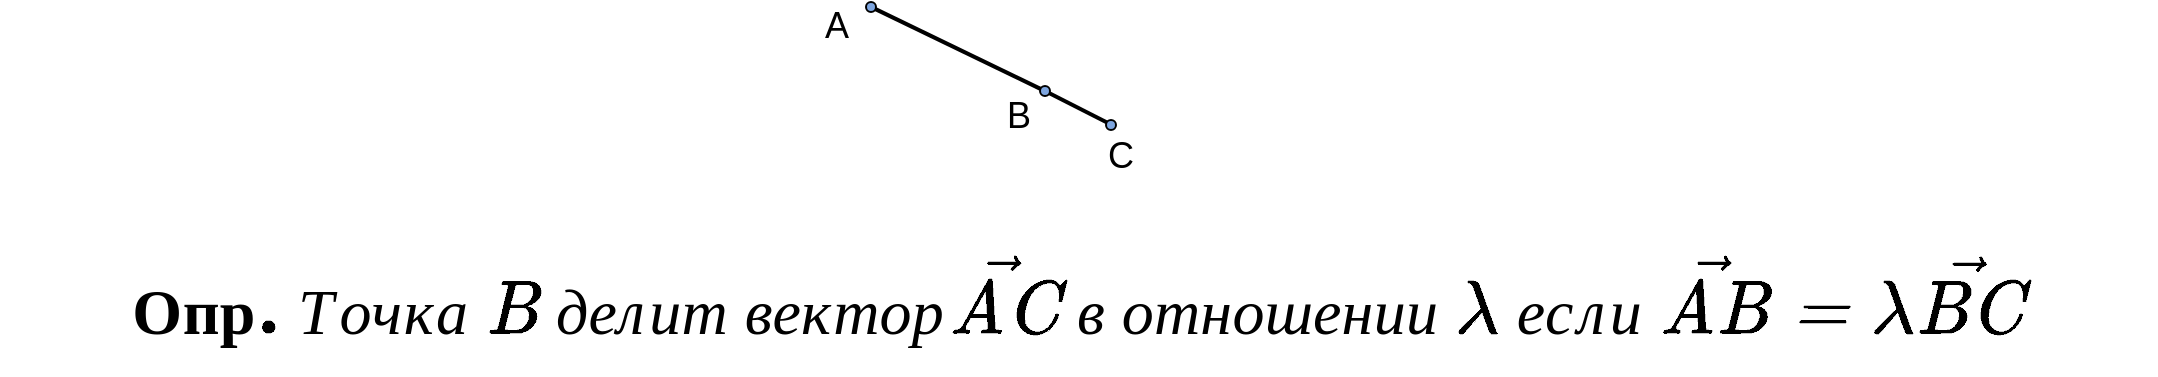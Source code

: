 <mxfile version="13.10.4" type="github" pages="14">
  <diagram id="Bd35AwwSdtg2-qDgtLJh" name="p01">
    <mxGraphModel dx="1422" dy="806" grid="1" gridSize="10" guides="1" tooltips="1" connect="1" arrows="1" fold="1" page="1" pageScale="1" pageWidth="1169" pageHeight="827" math="1" shadow="0">
      <root>
        <mxCell id="0" />
        <mxCell id="1" parent="0" />
        <mxCell id="k97ljX--RoLnFYqZybi6-1" value="&lt;font style=&quot;font-size: 18px&quot;&gt;A&lt;/font&gt;" style="text;html=1;align=center;verticalAlign=middle;resizable=0;points=[];autosize=1;" vertex="1" parent="1">
          <mxGeometry x="410" y="116" width="30" height="20" as="geometry" />
        </mxCell>
        <mxCell id="k97ljX--RoLnFYqZybi6-2" value="" style="endArrow=none;html=1;strokeColor=#000000;strokeWidth=2;" edge="1" parent="1" source="k97ljX--RoLnFYqZybi6-5">
          <mxGeometry width="50" height="50" relative="1" as="geometry">
            <mxPoint x="442" y="116" as="sourcePoint" />
            <mxPoint x="562" y="175" as="targetPoint" />
          </mxGeometry>
        </mxCell>
        <mxCell id="k97ljX--RoLnFYqZybi6-3" value="" style="ellipse;whiteSpace=wrap;html=1;aspect=fixed;fillColor=#7EA6E0;" vertex="1" parent="1">
          <mxGeometry x="440" y="114" width="5" height="5" as="geometry" />
        </mxCell>
        <mxCell id="k97ljX--RoLnFYqZybi6-4" value="" style="ellipse;whiteSpace=wrap;html=1;aspect=fixed;fillColor=#7EA6E0;" vertex="1" parent="1">
          <mxGeometry x="560" y="173" width="5" height="5" as="geometry" />
        </mxCell>
        <mxCell id="k97ljX--RoLnFYqZybi6-5" value="" style="ellipse;whiteSpace=wrap;html=1;aspect=fixed;fillColor=#7EA6E0;" vertex="1" parent="1">
          <mxGeometry x="527" y="156" width="5" height="5" as="geometry" />
        </mxCell>
        <mxCell id="k97ljX--RoLnFYqZybi6-6" value="" style="endArrow=none;html=1;strokeColor=#000000;strokeWidth=2;" edge="1" parent="1" source="k97ljX--RoLnFYqZybi6-3" target="k97ljX--RoLnFYqZybi6-5">
          <mxGeometry width="50" height="50" relative="1" as="geometry">
            <mxPoint x="444.746" y="117.598" as="sourcePoint" />
            <mxPoint x="562" y="175" as="targetPoint" />
          </mxGeometry>
        </mxCell>
        <mxCell id="k97ljX--RoLnFYqZybi6-7" value="&lt;font style=&quot;font-size: 18px&quot;&gt;C&lt;/font&gt;" style="text;html=1;align=center;verticalAlign=middle;resizable=0;points=[];autosize=1;" vertex="1" parent="1">
          <mxGeometry x="555" y="181" width="23" height="20" as="geometry" />
        </mxCell>
        <mxCell id="k97ljX--RoLnFYqZybi6-8" value="&lt;span style=&quot;font-size: 18px&quot;&gt;B&lt;/span&gt;" style="text;html=1;align=center;verticalAlign=middle;resizable=0;points=[];autosize=1;" vertex="1" parent="1">
          <mxGeometry x="505" y="161" width="22" height="20" as="geometry" />
        </mxCell>
        <mxCell id="k97ljX--RoLnFYqZybi6-9" value="&lt;font style=&quot;font-size: 32px&quot;&gt;$$\bf{Опр.}\:\it{Точка\:B\:делит\:вектор} \vec{AC}\:в\:отношении\:\lambda\:&lt;br&gt;если\: \vec{AB} = \lambda \vec{BC}$$&lt;/font&gt;" style="text;html=1;align=center;verticalAlign=middle;resizable=0;points=[];autosize=1;" vertex="1" parent="1">
          <mxGeometry x="7" y="239" width="1078" height="46" as="geometry" />
        </mxCell>
      </root>
    </mxGraphModel>
  </diagram>
  <diagram id="-oDG_SXsAfJOgfu6YAe-" name="p02">
    <mxGraphModel dx="1422" dy="806" grid="1" gridSize="10" guides="1" tooltips="1" connect="1" arrows="1" fold="1" page="1" pageScale="1" pageWidth="1169" pageHeight="827" math="1" shadow="0">
      <root>
        <mxCell id="WFBNDBEH8m_f9y9ebv71-0" />
        <mxCell id="WFBNDBEH8m_f9y9ebv71-1" parent="WFBNDBEH8m_f9y9ebv71-0" />
        <mxCell id="WFBNDBEH8m_f9y9ebv71-2" value="&lt;font color=&quot;#006633&quot; face=&quot;garamond&quot;&gt;&lt;span style=&quot;font-size: 36px&quot;&gt;&lt;b&gt;Простое отношение трех точек&lt;/b&gt;&lt;/span&gt;&lt;/font&gt;" style="text;html=1;align=left;verticalAlign=middle;whiteSpace=wrap;rounded=0;" vertex="1" parent="WFBNDBEH8m_f9y9ebv71-1">
          <mxGeometry x="40" y="39" width="920" height="20" as="geometry" />
        </mxCell>
        <mxCell id="WFBNDBEH8m_f9y9ebv71-3" value="&lt;font style=&quot;font-size: 18px&quot;&gt;A&lt;/font&gt;" style="text;html=1;align=center;verticalAlign=middle;resizable=0;points=[];autosize=1;" vertex="1" parent="WFBNDBEH8m_f9y9ebv71-1">
          <mxGeometry x="410" y="116" width="30" height="20" as="geometry" />
        </mxCell>
        <mxCell id="WFBNDBEH8m_f9y9ebv71-4" value="" style="endArrow=none;html=1;strokeColor=#000000;strokeWidth=2;" edge="1" parent="WFBNDBEH8m_f9y9ebv71-1" source="WFBNDBEH8m_f9y9ebv71-7">
          <mxGeometry width="50" height="50" relative="1" as="geometry">
            <mxPoint x="442" y="116" as="sourcePoint" />
            <mxPoint x="562" y="175" as="targetPoint" />
          </mxGeometry>
        </mxCell>
        <mxCell id="WFBNDBEH8m_f9y9ebv71-5" value="" style="ellipse;whiteSpace=wrap;html=1;aspect=fixed;fillColor=#7EA6E0;" vertex="1" parent="WFBNDBEH8m_f9y9ebv71-1">
          <mxGeometry x="440" y="114" width="5" height="5" as="geometry" />
        </mxCell>
        <mxCell id="WFBNDBEH8m_f9y9ebv71-6" value="" style="ellipse;whiteSpace=wrap;html=1;aspect=fixed;fillColor=#7EA6E0;" vertex="1" parent="WFBNDBEH8m_f9y9ebv71-1">
          <mxGeometry x="560" y="173" width="5" height="5" as="geometry" />
        </mxCell>
        <mxCell id="WFBNDBEH8m_f9y9ebv71-7" value="" style="ellipse;whiteSpace=wrap;html=1;aspect=fixed;fillColor=#7EA6E0;" vertex="1" parent="WFBNDBEH8m_f9y9ebv71-1">
          <mxGeometry x="527" y="156" width="5" height="5" as="geometry" />
        </mxCell>
        <mxCell id="WFBNDBEH8m_f9y9ebv71-8" value="" style="endArrow=none;html=1;strokeColor=#000000;strokeWidth=2;" edge="1" parent="WFBNDBEH8m_f9y9ebv71-1" source="WFBNDBEH8m_f9y9ebv71-5" target="WFBNDBEH8m_f9y9ebv71-7">
          <mxGeometry width="50" height="50" relative="1" as="geometry">
            <mxPoint x="444.746" y="117.598" as="sourcePoint" />
            <mxPoint x="562" y="175" as="targetPoint" />
          </mxGeometry>
        </mxCell>
        <mxCell id="WFBNDBEH8m_f9y9ebv71-9" value="&lt;font style=&quot;font-size: 18px&quot;&gt;C&lt;/font&gt;" style="text;html=1;align=center;verticalAlign=middle;resizable=0;points=[];autosize=1;" vertex="1" parent="WFBNDBEH8m_f9y9ebv71-1">
          <mxGeometry x="555" y="181" width="23" height="20" as="geometry" />
        </mxCell>
        <mxCell id="WFBNDBEH8m_f9y9ebv71-10" value="&lt;span style=&quot;font-size: 18px&quot;&gt;B&lt;/span&gt;" style="text;html=1;align=center;verticalAlign=middle;resizable=0;points=[];autosize=1;" vertex="1" parent="WFBNDBEH8m_f9y9ebv71-1">
          <mxGeometry x="505" y="161" width="22" height="20" as="geometry" />
        </mxCell>
        <mxCell id="WFBNDBEH8m_f9y9ebv71-11" value="&lt;div style=&quot;text-align: justify ; font-size: 32px&quot;&gt;&lt;font style=&quot;font-size: 32px&quot;&gt;&lt;b style=&quot;font-family: &amp;#34;times new roman&amp;#34;&quot;&gt;Опр.&lt;/b&gt;&lt;font face=&quot;times new roman&quot; style=&quot;font-size: 32px&quot;&gt;&amp;nbsp;&lt;/font&gt;&lt;font face=&quot;Times New Roman&quot; style=&quot;font-size: 32px&quot;&gt;&lt;i&gt;Простое отношение трех точек A, C и B - величина&amp;nbsp;&lt;/i&gt;&lt;/font&gt;&lt;/font&gt;&lt;/div&gt;&lt;div style=&quot;text-align: justify ; font-size: 32px&quot;&gt;&lt;font style=&quot;font-size: 32px&quot;&gt;&lt;font face=&quot;Times New Roman&quot; style=&quot;font-size: 32px&quot;&gt;&lt;i&gt;$$ \lambda = \frac{AB}{BC}$$&lt;/i&gt;&lt;/font&gt;&lt;/font&gt;&lt;/div&gt;" style="text;html=1;align=left;verticalAlign=middle;resizable=0;points=[];autosize=1;" vertex="1" parent="WFBNDBEH8m_f9y9ebv71-1">
          <mxGeometry x="66" y="432" width="810" height="32" as="geometry" />
        </mxCell>
        <mxCell id="WFBNDBEH8m_f9y9ebv71-12" value="&lt;font style=&quot;font-size: 32px&quot;&gt;$$\bf{Опр.}\:\it{Точка\:B\:делит\:вектор} \vec{AC}\:в\:отношении\:\lambda\:&lt;br&gt;если\: \vec{AB} = \lambda \vec{BC}$$&lt;/font&gt;" style="text;html=1;align=center;verticalAlign=middle;resizable=0;points=[];autosize=1;" vertex="1" parent="WFBNDBEH8m_f9y9ebv71-1">
          <mxGeometry x="7" y="239" width="1078" height="46" as="geometry" />
        </mxCell>
      </root>
    </mxGraphModel>
  </diagram>
  <diagram id="19MXLALKDynMz9W1wI0P" name="p03">
    <mxGraphModel dx="1422" dy="806" grid="1" gridSize="10" guides="1" tooltips="1" connect="1" arrows="1" fold="1" page="1" pageScale="1" pageWidth="1169" pageHeight="827" math="0" shadow="0">
      <root>
        <mxCell id="egEGvD__70AkIFRkSdIo-0" />
        <mxCell id="egEGvD__70AkIFRkSdIo-1" parent="egEGvD__70AkIFRkSdIo-0" />
        <mxCell id="egEGvD__70AkIFRkSdIo-2" value="" style="endArrow=classic;html=1;exitX=0.5;exitY=0;exitDx=0;exitDy=0;strokeWidth=3;entryX=0.5;entryY=0;entryDx=0;entryDy=0;" edge="1" parent="egEGvD__70AkIFRkSdIo-1" target="egEGvD__70AkIFRkSdIo-15">
          <mxGeometry width="50" height="50" relative="1" as="geometry">
            <mxPoint x="523.5" y="319" as="sourcePoint" />
            <mxPoint x="444" y="500" as="targetPoint" />
          </mxGeometry>
        </mxCell>
        <mxCell id="egEGvD__70AkIFRkSdIo-3" value="" style="endArrow=none;dashed=1;html=1;" edge="1" parent="egEGvD__70AkIFRkSdIo-1">
          <mxGeometry width="50" height="50" relative="1" as="geometry">
            <mxPoint x="44" y="320" as="sourcePoint" />
            <mxPoint x="1095.429" y="320" as="targetPoint" />
          </mxGeometry>
        </mxCell>
        <mxCell id="egEGvD__70AkIFRkSdIo-4" value="" style="endArrow=none;html=1;" edge="1" parent="egEGvD__70AkIFRkSdIo-1">
          <mxGeometry width="50" height="50" relative="1" as="geometry">
            <mxPoint x="784" y="800" as="sourcePoint" />
            <mxPoint x="414" y="120" as="targetPoint" />
          </mxGeometry>
        </mxCell>
        <mxCell id="egEGvD__70AkIFRkSdIo-5" value="" style="endArrow=none;html=1;" edge="1" parent="egEGvD__70AkIFRkSdIo-1" source="egEGvD__70AkIFRkSdIo-31">
          <mxGeometry width="50" height="50" relative="1" as="geometry">
            <mxPoint x="574" y="801.379" as="sourcePoint" />
            <mxPoint x="504" y="120" as="targetPoint" />
          </mxGeometry>
        </mxCell>
        <mxCell id="egEGvD__70AkIFRkSdIo-6" value="" style="endArrow=none;html=1;" edge="1" parent="egEGvD__70AkIFRkSdIo-1" source="egEGvD__70AkIFRkSdIo-15">
          <mxGeometry width="50" height="50" relative="1" as="geometry">
            <mxPoint x="314" y="800" as="sourcePoint" />
            <mxPoint x="614" y="120" as="targetPoint" />
          </mxGeometry>
        </mxCell>
        <mxCell id="egEGvD__70AkIFRkSdIo-7" value="" style="endArrow=none;html=1;" edge="1" parent="egEGvD__70AkIFRkSdIo-1">
          <mxGeometry width="50" height="50" relative="1" as="geometry">
            <mxPoint x="44" y="720" as="sourcePoint" />
            <mxPoint x="1124" y="720" as="targetPoint" />
          </mxGeometry>
        </mxCell>
        <mxCell id="egEGvD__70AkIFRkSdIo-8" value="&lt;font style=&quot;font-size: 18px&quot;&gt;A&lt;/font&gt;" style="text;html=1;align=center;verticalAlign=middle;resizable=0;points=[];autosize=1;" vertex="1" parent="egEGvD__70AkIFRkSdIo-1">
          <mxGeometry x="304" y="730" width="30" height="20" as="geometry" />
        </mxCell>
        <mxCell id="egEGvD__70AkIFRkSdIo-9" value="" style="ellipse;whiteSpace=wrap;html=1;aspect=fixed;fillColor=#7EA6E0;" vertex="1" parent="egEGvD__70AkIFRkSdIo-1">
          <mxGeometry x="563" y="718" width="5" height="5" as="geometry" />
        </mxCell>
        <mxCell id="egEGvD__70AkIFRkSdIo-10" value="&lt;font style=&quot;font-size: 18px&quot;&gt;B&lt;/font&gt;" style="text;html=1;align=center;verticalAlign=middle;resizable=0;points=[];autosize=1;" vertex="1" parent="egEGvD__70AkIFRkSdIo-1">
          <mxGeometry x="539" y="730" width="30" height="20" as="geometry" />
        </mxCell>
        <mxCell id="egEGvD__70AkIFRkSdIo-11" value="&lt;font style=&quot;font-size: 18px&quot;&gt;C&lt;/font&gt;" style="text;html=1;align=center;verticalAlign=middle;resizable=0;points=[];autosize=1;" vertex="1" parent="egEGvD__70AkIFRkSdIo-1">
          <mxGeometry x="704" y="730" width="30" height="20" as="geometry" />
        </mxCell>
        <mxCell id="egEGvD__70AkIFRkSdIo-12" value="" style="ellipse;whiteSpace=wrap;html=1;aspect=fixed;fillColor=#7EA6E0;" vertex="1" parent="egEGvD__70AkIFRkSdIo-1">
          <mxGeometry x="738" y="717" width="5" height="5" as="geometry" />
        </mxCell>
        <mxCell id="egEGvD__70AkIFRkSdIo-13" value="" style="ellipse;whiteSpace=wrap;html=1;aspect=fixed;fillColor=#7EA6E0;" vertex="1" parent="egEGvD__70AkIFRkSdIo-1">
          <mxGeometry x="521" y="317" width="5" height="5" as="geometry" />
        </mxCell>
        <mxCell id="egEGvD__70AkIFRkSdIo-14" value="&lt;font style=&quot;font-size: 18px&quot;&gt;O&lt;/font&gt;" style="text;html=1;align=center;verticalAlign=middle;resizable=0;points=[];autosize=1;" vertex="1" parent="egEGvD__70AkIFRkSdIo-1">
          <mxGeometry x="484" y="302" width="30" height="20" as="geometry" />
        </mxCell>
        <mxCell id="egEGvD__70AkIFRkSdIo-15" value="" style="ellipse;whiteSpace=wrap;html=1;aspect=fixed;fillColor=#7EA6E0;" vertex="1" parent="egEGvD__70AkIFRkSdIo-1">
          <mxGeometry x="345" y="718" width="5" height="5" as="geometry" />
        </mxCell>
        <mxCell id="egEGvD__70AkIFRkSdIo-16" value="" style="endArrow=none;html=1;" edge="1" parent="egEGvD__70AkIFRkSdIo-1" target="egEGvD__70AkIFRkSdIo-15">
          <mxGeometry width="50" height="50" relative="1" as="geometry">
            <mxPoint x="314" y="800" as="sourcePoint" />
            <mxPoint x="614" y="120" as="targetPoint" />
          </mxGeometry>
        </mxCell>
        <mxCell id="egEGvD__70AkIFRkSdIo-17" value="&lt;i style=&quot;font-size: 18px&quot;&gt;&lt;font style=&quot;font-size: 18px&quot; face=&quot;Times New Roman&quot;&gt;l&lt;sub&gt;3&lt;/sub&gt;&lt;/font&gt;&lt;/i&gt;" style="text;html=1;align=center;verticalAlign=middle;resizable=0;points=[];autosize=1;" vertex="1" parent="egEGvD__70AkIFRkSdIo-1">
          <mxGeometry x="424" y="115" width="30" height="30" as="geometry" />
        </mxCell>
        <mxCell id="egEGvD__70AkIFRkSdIo-18" value="&lt;i style=&quot;font-size: 18px&quot;&gt;&lt;font style=&quot;font-size: 18px&quot; face=&quot;Times New Roman&quot;&gt;l&lt;sub&gt;2&lt;/sub&gt;&lt;/font&gt;&lt;/i&gt;" style="text;html=1;align=center;verticalAlign=middle;resizable=0;points=[];autosize=1;" vertex="1" parent="egEGvD__70AkIFRkSdIo-1">
          <mxGeometry x="508.5" y="115" width="30" height="30" as="geometry" />
        </mxCell>
        <mxCell id="egEGvD__70AkIFRkSdIo-19" value="&lt;i style=&quot;font-size: 18px&quot;&gt;&lt;font style=&quot;font-size: 18px&quot; face=&quot;Times New Roman&quot;&gt;l&lt;sub&gt;1&lt;/sub&gt;&lt;/font&gt;&lt;/i&gt;" style="text;html=1;align=center;verticalAlign=middle;resizable=0;points=[];autosize=1;" vertex="1" parent="egEGvD__70AkIFRkSdIo-1">
          <mxGeometry x="614" y="115" width="30" height="30" as="geometry" />
        </mxCell>
        <mxCell id="egEGvD__70AkIFRkSdIo-20" value="&lt;i style=&quot;font-size: 18px&quot;&gt;&lt;font style=&quot;font-size: 18px&quot; face=&quot;Times New Roman&quot;&gt;l&lt;sub&gt;5&lt;/sub&gt;&lt;/font&gt;&lt;/i&gt;" style="text;html=1;align=center;verticalAlign=middle;resizable=0;points=[];autosize=1;" vertex="1" parent="egEGvD__70AkIFRkSdIo-1">
          <mxGeometry x="1054" y="287" width="30" height="30" as="geometry" />
        </mxCell>
        <mxCell id="egEGvD__70AkIFRkSdIo-21" value="&lt;i&gt;&lt;font style=&quot;font-size: 24px&quot; face=&quot;Times New Roman&quot;&gt;e&lt;sub&gt;1&lt;/sub&gt;&lt;/font&gt;&lt;/i&gt;" style="text;html=1;align=center;verticalAlign=middle;resizable=0;points=[];autosize=1;" vertex="1" parent="egEGvD__70AkIFRkSdIo-1">
          <mxGeometry x="630" y="272" width="40" height="30" as="geometry" />
        </mxCell>
        <mxCell id="egEGvD__70AkIFRkSdIo-22" value="" style="endArrow=classic;html=1;exitX=1;exitY=0.5;exitDx=0;exitDy=0;strokeWidth=3;" edge="1" parent="egEGvD__70AkIFRkSdIo-1" source="egEGvD__70AkIFRkSdIo-13">
          <mxGeometry width="50" height="50" relative="1" as="geometry">
            <mxPoint x="533.5" y="329" as="sourcePoint" />
            <mxPoint x="670" y="320" as="targetPoint" />
          </mxGeometry>
        </mxCell>
        <mxCell id="egEGvD__70AkIFRkSdIo-23" value="&lt;i&gt;&lt;font style=&quot;font-size: 24px&quot; face=&quot;Times New Roman&quot;&gt;e&lt;/font&gt;&lt;font style=&quot;font-size: 20px&quot; face=&quot;Times New Roman&quot;&gt;&lt;sub&gt;2&lt;/sub&gt;&lt;/font&gt;&lt;/i&gt;" style="text;html=1;align=center;verticalAlign=middle;resizable=0;points=[];autosize=1;" vertex="1" parent="egEGvD__70AkIFRkSdIo-1">
          <mxGeometry x="350" y="600" width="30" height="30" as="geometry" />
        </mxCell>
        <mxCell id="egEGvD__70AkIFRkSdIo-24" value="&lt;font color=&quot;#006633&quot; face=&quot;garamond&quot;&gt;&lt;span style=&quot;font-size: 36px&quot;&gt;&lt;b&gt;Простое отношение трех точек&lt;/b&gt;&lt;/span&gt;&lt;/font&gt;" style="text;html=1;align=left;verticalAlign=middle;whiteSpace=wrap;rounded=0;" vertex="1" parent="egEGvD__70AkIFRkSdIo-1">
          <mxGeometry x="40" y="39" width="920" height="20" as="geometry" />
        </mxCell>
        <mxCell id="egEGvD__70AkIFRkSdIo-25" value="" style="endArrow=none;dashed=1;html=1;dashPattern=1 3;strokeWidth=1;" edge="1" parent="egEGvD__70AkIFRkSdIo-1">
          <mxGeometry width="50" height="50" relative="1" as="geometry">
            <mxPoint x="670" y="320" as="sourcePoint" />
            <mxPoint x="490" y="720" as="targetPoint" />
          </mxGeometry>
        </mxCell>
        <mxCell id="egEGvD__70AkIFRkSdIo-26" value="&lt;font style=&quot;font-size: 18px&quot;&gt;O&#39;&lt;/font&gt;" style="text;html=1;align=center;verticalAlign=middle;resizable=0;points=[];autosize=1;" vertex="1" parent="egEGvD__70AkIFRkSdIo-1">
          <mxGeometry x="304" y="680" width="30" height="20" as="geometry" />
        </mxCell>
        <mxCell id="egEGvD__70AkIFRkSdIo-27" value="" style="endArrow=classic;html=1;strokeColor=#000000;strokeWidth=3;" edge="1" parent="egEGvD__70AkIFRkSdIo-1">
          <mxGeometry width="50" height="50" relative="1" as="geometry">
            <mxPoint x="350" y="720" as="sourcePoint" />
            <mxPoint x="490" y="720" as="targetPoint" />
          </mxGeometry>
        </mxCell>
        <mxCell id="egEGvD__70AkIFRkSdIo-28" value="&lt;i&gt;&lt;font style=&quot;font-size: 24px&quot; face=&quot;Times New Roman&quot;&gt;e&lt;/font&gt;&lt;/i&gt;" style="text;html=1;align=center;verticalAlign=middle;resizable=0;points=[];autosize=1;" vertex="1" parent="egEGvD__70AkIFRkSdIo-1">
          <mxGeometry x="405" y="693" width="30" height="20" as="geometry" />
        </mxCell>
        <mxCell id="egEGvD__70AkIFRkSdIo-29" value="&lt;i&gt;&lt;font face=&quot;Times New Roman&quot; style=&quot;font-size: 24px&quot;&gt;&amp;nbsp;Простое отношение&lt;br&gt;трех точек&amp;nbsp;&amp;nbsp;&lt;br&gt;не сохраняется &lt;br&gt;при преобразованиях ПСК&lt;/font&gt;&lt;/i&gt;" style="text;html=1;align=center;verticalAlign=middle;resizable=0;points=[];autosize=1;" vertex="1" parent="egEGvD__70AkIFRkSdIo-1">
          <mxGeometry x="700" y="360" width="280" height="80" as="geometry" />
        </mxCell>
        <mxCell id="egEGvD__70AkIFRkSdIo-30" value="" style="endArrow=none;html=1;strokeColor=#000000;strokeWidth=1;" edge="1" parent="egEGvD__70AkIFRkSdIo-1">
          <mxGeometry width="50" height="50" relative="1" as="geometry">
            <mxPoint x="210" y="150" as="sourcePoint" />
            <mxPoint x="900" y="804" as="targetPoint" />
          </mxGeometry>
        </mxCell>
        <mxCell id="egEGvD__70AkIFRkSdIo-31" value="" style="ellipse;whiteSpace=wrap;html=1;aspect=fixed;fillColor=#7EA6E0;" vertex="1" parent="egEGvD__70AkIFRkSdIo-1">
          <mxGeometry x="538.5" y="460" width="5" height="5" as="geometry" />
        </mxCell>
        <mxCell id="egEGvD__70AkIFRkSdIo-32" value="" style="endArrow=none;html=1;" edge="1" parent="egEGvD__70AkIFRkSdIo-1" target="egEGvD__70AkIFRkSdIo-31">
          <mxGeometry width="50" height="50" relative="1" as="geometry">
            <mxPoint x="574" y="801.379" as="sourcePoint" />
            <mxPoint x="504" y="120" as="targetPoint" />
          </mxGeometry>
        </mxCell>
        <mxCell id="egEGvD__70AkIFRkSdIo-33" value="" style="ellipse;whiteSpace=wrap;html=1;aspect=fixed;fillColor=#7EA6E0;" vertex="1" parent="egEGvD__70AkIFRkSdIo-1">
          <mxGeometry x="482" y="407" width="5" height="5" as="geometry" />
        </mxCell>
        <mxCell id="egEGvD__70AkIFRkSdIo-34" value="" style="ellipse;whiteSpace=wrap;html=1;aspect=fixed;fillColor=#7EA6E0;" vertex="1" parent="egEGvD__70AkIFRkSdIo-1">
          <mxGeometry x="663" y="580" width="5" height="5" as="geometry" />
        </mxCell>
        <mxCell id="egEGvD__70AkIFRkSdIo-35" value="&lt;font style=&quot;font-size: 18px&quot;&gt;C&#39;&lt;/font&gt;" style="text;html=1;align=center;verticalAlign=middle;resizable=0;points=[];autosize=1;" vertex="1" parent="egEGvD__70AkIFRkSdIo-1">
          <mxGeometry x="670" y="560" width="30" height="20" as="geometry" />
        </mxCell>
        <mxCell id="egEGvD__70AkIFRkSdIo-36" value="&lt;font style=&quot;font-size: 18px&quot;&gt;B&#39;&lt;/font&gt;" style="text;html=1;align=center;verticalAlign=middle;resizable=0;points=[];autosize=1;" vertex="1" parent="egEGvD__70AkIFRkSdIo-1">
          <mxGeometry x="508.5" y="460" width="30" height="20" as="geometry" />
        </mxCell>
        <mxCell id="egEGvD__70AkIFRkSdIo-37" value="&lt;font style=&quot;font-size: 18px&quot;&gt;A&#39;&lt;/font&gt;" style="text;html=1;align=center;verticalAlign=middle;resizable=0;points=[];autosize=1;" vertex="1" parent="egEGvD__70AkIFRkSdIo-1">
          <mxGeometry x="435" y="404" width="30" height="20" as="geometry" />
        </mxCell>
      </root>
    </mxGraphModel>
  </diagram>
  <diagram id="9HJ3zjZjQH30GQfUyDW2" name="p04">
    <mxGraphModel dx="1422" dy="806" grid="1" gridSize="10" guides="1" tooltips="1" connect="1" arrows="1" fold="1" page="1" pageScale="1" pageWidth="1169" pageHeight="827" math="0" shadow="0">
      <root>
        <mxCell id="Nlt6tRc9HNVBy5Fak9q7-0" />
        <mxCell id="Nlt6tRc9HNVBy5Fak9q7-1" parent="Nlt6tRc9HNVBy5Fak9q7-0" />
        <mxCell id="Nlt6tRc9HNVBy5Fak9q7-2" value="" style="endArrow=none;dashed=1;html=1;" edge="1" parent="Nlt6tRc9HNVBy5Fak9q7-1">
          <mxGeometry width="50" height="50" relative="1" as="geometry">
            <mxPoint x="40" y="320" as="sourcePoint" />
            <mxPoint x="1091.429" y="320" as="targetPoint" />
          </mxGeometry>
        </mxCell>
        <mxCell id="Nlt6tRc9HNVBy5Fak9q7-3" value="" style="endArrow=none;html=1;" edge="1" parent="Nlt6tRc9HNVBy5Fak9q7-1">
          <mxGeometry width="50" height="50" relative="1" as="geometry">
            <mxPoint x="780" y="800.0" as="sourcePoint" />
            <mxPoint x="410" y="120" as="targetPoint" />
          </mxGeometry>
        </mxCell>
        <mxCell id="Nlt6tRc9HNVBy5Fak9q7-4" value="" style="endArrow=none;html=1;" edge="1" parent="Nlt6tRc9HNVBy5Fak9q7-1">
          <mxGeometry width="50" height="50" relative="1" as="geometry">
            <mxPoint x="570" y="801.379" as="sourcePoint" />
            <mxPoint x="500" y="120" as="targetPoint" />
          </mxGeometry>
        </mxCell>
        <mxCell id="Nlt6tRc9HNVBy5Fak9q7-5" value="" style="endArrow=none;html=1;" edge="1" parent="Nlt6tRc9HNVBy5Fak9q7-1" source="Nlt6tRc9HNVBy5Fak9q7-17">
          <mxGeometry width="50" height="50" relative="1" as="geometry">
            <mxPoint x="310" y="800" as="sourcePoint" />
            <mxPoint x="610" y="120" as="targetPoint" />
          </mxGeometry>
        </mxCell>
        <mxCell id="Nlt6tRc9HNVBy5Fak9q7-6" value="" style="endArrow=none;html=1;" edge="1" parent="Nlt6tRc9HNVBy5Fak9q7-1">
          <mxGeometry width="50" height="50" relative="1" as="geometry">
            <mxPoint x="160" y="800.0" as="sourcePoint" />
            <mxPoint x="670" y="120" as="targetPoint" />
          </mxGeometry>
        </mxCell>
        <mxCell id="Nlt6tRc9HNVBy5Fak9q7-7" value="" style="endArrow=none;html=1;" edge="1" parent="Nlt6tRc9HNVBy5Fak9q7-1">
          <mxGeometry width="50" height="50" relative="1" as="geometry">
            <mxPoint x="40" y="720.0" as="sourcePoint" />
            <mxPoint x="1120" y="720.0" as="targetPoint" />
          </mxGeometry>
        </mxCell>
        <mxCell id="Nlt6tRc9HNVBy5Fak9q7-8" value="&lt;font style=&quot;font-size: 18px&quot;&gt;A&lt;/font&gt;" style="text;html=1;align=center;verticalAlign=middle;resizable=0;points=[];autosize=1;" vertex="1" parent="Nlt6tRc9HNVBy5Fak9q7-1">
          <mxGeometry x="300" y="730" width="30" height="20" as="geometry" />
        </mxCell>
        <mxCell id="Nlt6tRc9HNVBy5Fak9q7-9" value="" style="ellipse;whiteSpace=wrap;html=1;aspect=fixed;fillColor=#7EA6E0;" vertex="1" parent="Nlt6tRc9HNVBy5Fak9q7-1">
          <mxGeometry x="559" y="718" width="5" height="5" as="geometry" />
        </mxCell>
        <mxCell id="Nlt6tRc9HNVBy5Fak9q7-10" value="&lt;font style=&quot;font-size: 18px&quot;&gt;B&lt;/font&gt;" style="text;html=1;align=center;verticalAlign=middle;resizable=0;points=[];autosize=1;" vertex="1" parent="Nlt6tRc9HNVBy5Fak9q7-1">
          <mxGeometry x="535" y="730" width="30" height="20" as="geometry" />
        </mxCell>
        <mxCell id="Nlt6tRc9HNVBy5Fak9q7-11" value="&lt;font style=&quot;font-size: 18px&quot;&gt;C&lt;/font&gt;" style="text;html=1;align=center;verticalAlign=middle;resizable=0;points=[];autosize=1;" vertex="1" parent="Nlt6tRc9HNVBy5Fak9q7-1">
          <mxGeometry x="700" y="730" width="30" height="20" as="geometry" />
        </mxCell>
        <mxCell id="Nlt6tRc9HNVBy5Fak9q7-12" value="" style="ellipse;whiteSpace=wrap;html=1;aspect=fixed;fillColor=#7EA6E0;" vertex="1" parent="Nlt6tRc9HNVBy5Fak9q7-1">
          <mxGeometry x="734" y="717" width="5" height="5" as="geometry" />
        </mxCell>
        <mxCell id="Nlt6tRc9HNVBy5Fak9q7-13" value="" style="ellipse;whiteSpace=wrap;html=1;aspect=fixed;fillColor=#7EA6E0;" vertex="1" parent="Nlt6tRc9HNVBy5Fak9q7-1">
          <mxGeometry x="217" y="718" width="5" height="5" as="geometry" />
        </mxCell>
        <mxCell id="Nlt6tRc9HNVBy5Fak9q7-14" value="&lt;font style=&quot;font-size: 18px&quot;&gt;D&lt;/font&gt;" style="text;html=1;align=center;verticalAlign=middle;resizable=0;points=[];autosize=1;" vertex="1" parent="Nlt6tRc9HNVBy5Fak9q7-1">
          <mxGeometry x="170" y="725" width="30" height="20" as="geometry" />
        </mxCell>
        <mxCell id="Nlt6tRc9HNVBy5Fak9q7-15" value="" style="ellipse;whiteSpace=wrap;html=1;aspect=fixed;fillColor=#7EA6E0;" vertex="1" parent="Nlt6tRc9HNVBy5Fak9q7-1">
          <mxGeometry x="517" y="317" width="5" height="5" as="geometry" />
        </mxCell>
        <mxCell id="Nlt6tRc9HNVBy5Fak9q7-16" value="&lt;font style=&quot;font-size: 18px&quot;&gt;O&lt;/font&gt;" style="text;html=1;align=center;verticalAlign=middle;resizable=0;points=[];autosize=1;" vertex="1" parent="Nlt6tRc9HNVBy5Fak9q7-1">
          <mxGeometry x="480" y="302" width="30" height="20" as="geometry" />
        </mxCell>
        <mxCell id="Nlt6tRc9HNVBy5Fak9q7-17" value="" style="ellipse;whiteSpace=wrap;html=1;aspect=fixed;fillColor=#7EA6E0;" vertex="1" parent="Nlt6tRc9HNVBy5Fak9q7-1">
          <mxGeometry x="341" y="718" width="5" height="5" as="geometry" />
        </mxCell>
        <mxCell id="Nlt6tRc9HNVBy5Fak9q7-18" value="" style="endArrow=none;html=1;" edge="1" parent="Nlt6tRc9HNVBy5Fak9q7-1" target="Nlt6tRc9HNVBy5Fak9q7-17">
          <mxGeometry width="50" height="50" relative="1" as="geometry">
            <mxPoint x="310" y="800.0" as="sourcePoint" />
            <mxPoint x="610" y="120" as="targetPoint" />
          </mxGeometry>
        </mxCell>
        <mxCell id="Nlt6tRc9HNVBy5Fak9q7-19" value="&lt;i style=&quot;font-size: 18px&quot;&gt;&lt;font style=&quot;font-size: 18px&quot; face=&quot;Times New Roman&quot;&gt;l&lt;sub&gt;3&lt;/sub&gt;&lt;/font&gt;&lt;/i&gt;" style="text;html=1;align=center;verticalAlign=middle;resizable=0;points=[];autosize=1;" vertex="1" parent="Nlt6tRc9HNVBy5Fak9q7-1">
          <mxGeometry x="420" y="115" width="30" height="30" as="geometry" />
        </mxCell>
        <mxCell id="Nlt6tRc9HNVBy5Fak9q7-20" value="&lt;i style=&quot;font-size: 18px&quot;&gt;&lt;font style=&quot;font-size: 18px&quot; face=&quot;Times New Roman&quot;&gt;l&lt;sub&gt;2&lt;/sub&gt;&lt;/font&gt;&lt;/i&gt;" style="text;html=1;align=center;verticalAlign=middle;resizable=0;points=[];autosize=1;" vertex="1" parent="Nlt6tRc9HNVBy5Fak9q7-1">
          <mxGeometry x="504.5" y="115" width="30" height="30" as="geometry" />
        </mxCell>
        <mxCell id="Nlt6tRc9HNVBy5Fak9q7-21" value="&lt;i style=&quot;font-size: 18px&quot;&gt;&lt;font style=&quot;font-size: 18px&quot; face=&quot;Times New Roman&quot;&gt;l&lt;sub&gt;1&lt;/sub&gt;&lt;/font&gt;&lt;/i&gt;" style="text;html=1;align=center;verticalAlign=middle;resizable=0;points=[];autosize=1;" vertex="1" parent="Nlt6tRc9HNVBy5Fak9q7-1">
          <mxGeometry x="610" y="115" width="30" height="30" as="geometry" />
        </mxCell>
        <mxCell id="Nlt6tRc9HNVBy5Fak9q7-22" value="&lt;i style=&quot;font-size: 18px&quot;&gt;&lt;font style=&quot;font-size: 18px&quot; face=&quot;Times New Roman&quot;&gt;l&lt;sub&gt;4&lt;/sub&gt;&lt;/font&gt;&lt;/i&gt;" style="text;html=1;align=center;verticalAlign=middle;resizable=0;points=[];autosize=1;" vertex="1" parent="Nlt6tRc9HNVBy5Fak9q7-1">
          <mxGeometry x="670" y="115" width="30" height="30" as="geometry" />
        </mxCell>
        <mxCell id="Nlt6tRc9HNVBy5Fak9q7-23" value="&lt;i style=&quot;font-size: 18px&quot;&gt;&lt;font style=&quot;font-size: 18px&quot; face=&quot;Times New Roman&quot;&gt;l&lt;sub&gt;5&lt;/sub&gt;&lt;/font&gt;&lt;/i&gt;" style="text;html=1;align=center;verticalAlign=middle;resizable=0;points=[];autosize=1;" vertex="1" parent="Nlt6tRc9HNVBy5Fak9q7-1">
          <mxGeometry x="1050" y="287" width="30" height="30" as="geometry" />
        </mxCell>
        <mxCell id="Nlt6tRc9HNVBy5Fak9q7-24" value="&lt;font style=&quot;font-size: 24px&quot;&gt;A(x&lt;sub&gt;1A&lt;/sub&gt;:x&lt;sub&gt;2A&lt;/sub&gt;)&lt;br&gt;B(x&lt;sub&gt;1B&lt;/sub&gt;:x&lt;sub&gt;2B&lt;/sub&gt;)&lt;br&gt;C(x&lt;sub&gt;1C&lt;/sub&gt;:x&lt;sub&gt;2C&lt;/sub&gt;)&lt;br&gt;D(x&lt;sub&gt;1D&lt;/sub&gt;:x&lt;sub&gt;2D&lt;/sub&gt;)&lt;/font&gt;" style="text;html=1;align=center;verticalAlign=middle;resizable=0;points=[];autosize=1;" vertex="1" parent="Nlt6tRc9HNVBy5Fak9q7-1">
          <mxGeometry x="830" y="145" width="130" height="90" as="geometry" />
        </mxCell>
      </root>
    </mxGraphModel>
  </diagram>
  <diagram id="l5tBp6tndUef92G5OC4E" name="p05">
    <mxGraphModel dx="1422" dy="806" grid="1" gridSize="10" guides="1" tooltips="1" connect="1" arrows="1" fold="1" page="1" pageScale="1" pageWidth="1169" pageHeight="827" math="1" shadow="0">
      <root>
        <mxCell id="3acHpLatw02RnhxD2Sc7-0" />
        <mxCell id="3acHpLatw02RnhxD2Sc7-1" parent="3acHpLatw02RnhxD2Sc7-0" />
        <mxCell id="3acHpLatw02RnhxD2Sc7-2" value="" style="endArrow=none;dashed=1;html=1;" edge="1" parent="3acHpLatw02RnhxD2Sc7-1">
          <mxGeometry width="50" height="50" relative="1" as="geometry">
            <mxPoint x="40" y="320" as="sourcePoint" />
            <mxPoint x="1091.429" y="320" as="targetPoint" />
          </mxGeometry>
        </mxCell>
        <mxCell id="3acHpLatw02RnhxD2Sc7-3" value="" style="endArrow=none;html=1;" edge="1" parent="3acHpLatw02RnhxD2Sc7-1">
          <mxGeometry width="50" height="50" relative="1" as="geometry">
            <mxPoint x="780" y="800.0" as="sourcePoint" />
            <mxPoint x="410" y="120" as="targetPoint" />
          </mxGeometry>
        </mxCell>
        <mxCell id="3acHpLatw02RnhxD2Sc7-4" value="" style="endArrow=none;html=1;" edge="1" parent="3acHpLatw02RnhxD2Sc7-1">
          <mxGeometry width="50" height="50" relative="1" as="geometry">
            <mxPoint x="570" y="801.379" as="sourcePoint" />
            <mxPoint x="500" y="120" as="targetPoint" />
          </mxGeometry>
        </mxCell>
        <mxCell id="3acHpLatw02RnhxD2Sc7-5" value="" style="endArrow=none;html=1;" edge="1" parent="3acHpLatw02RnhxD2Sc7-1" source="3acHpLatw02RnhxD2Sc7-17">
          <mxGeometry width="50" height="50" relative="1" as="geometry">
            <mxPoint x="310" y="800" as="sourcePoint" />
            <mxPoint x="610" y="120" as="targetPoint" />
          </mxGeometry>
        </mxCell>
        <mxCell id="3acHpLatw02RnhxD2Sc7-6" value="" style="endArrow=none;html=1;" edge="1" parent="3acHpLatw02RnhxD2Sc7-1">
          <mxGeometry width="50" height="50" relative="1" as="geometry">
            <mxPoint x="160" y="800.0" as="sourcePoint" />
            <mxPoint x="670" y="120" as="targetPoint" />
          </mxGeometry>
        </mxCell>
        <mxCell id="3acHpLatw02RnhxD2Sc7-7" value="" style="endArrow=none;html=1;" edge="1" parent="3acHpLatw02RnhxD2Sc7-1">
          <mxGeometry width="50" height="50" relative="1" as="geometry">
            <mxPoint x="40" y="720.0" as="sourcePoint" />
            <mxPoint x="1120" y="720.0" as="targetPoint" />
          </mxGeometry>
        </mxCell>
        <mxCell id="3acHpLatw02RnhxD2Sc7-8" value="&lt;font style=&quot;font-size: 18px&quot;&gt;A&lt;/font&gt;" style="text;html=1;align=center;verticalAlign=middle;resizable=0;points=[];autosize=1;" vertex="1" parent="3acHpLatw02RnhxD2Sc7-1">
          <mxGeometry x="300" y="730" width="30" height="20" as="geometry" />
        </mxCell>
        <mxCell id="3acHpLatw02RnhxD2Sc7-9" value="" style="ellipse;whiteSpace=wrap;html=1;aspect=fixed;fillColor=#7EA6E0;" vertex="1" parent="3acHpLatw02RnhxD2Sc7-1">
          <mxGeometry x="559" y="718" width="5" height="5" as="geometry" />
        </mxCell>
        <mxCell id="3acHpLatw02RnhxD2Sc7-10" value="&lt;font style=&quot;font-size: 18px&quot;&gt;B&lt;/font&gt;" style="text;html=1;align=center;verticalAlign=middle;resizable=0;points=[];autosize=1;" vertex="1" parent="3acHpLatw02RnhxD2Sc7-1">
          <mxGeometry x="535" y="730" width="30" height="20" as="geometry" />
        </mxCell>
        <mxCell id="3acHpLatw02RnhxD2Sc7-11" value="&lt;font style=&quot;font-size: 18px&quot;&gt;C&lt;/font&gt;" style="text;html=1;align=center;verticalAlign=middle;resizable=0;points=[];autosize=1;" vertex="1" parent="3acHpLatw02RnhxD2Sc7-1">
          <mxGeometry x="700" y="730" width="30" height="20" as="geometry" />
        </mxCell>
        <mxCell id="3acHpLatw02RnhxD2Sc7-12" value="" style="ellipse;whiteSpace=wrap;html=1;aspect=fixed;fillColor=#7EA6E0;" vertex="1" parent="3acHpLatw02RnhxD2Sc7-1">
          <mxGeometry x="734" y="717" width="5" height="5" as="geometry" />
        </mxCell>
        <mxCell id="3acHpLatw02RnhxD2Sc7-13" value="" style="ellipse;whiteSpace=wrap;html=1;aspect=fixed;fillColor=#7EA6E0;" vertex="1" parent="3acHpLatw02RnhxD2Sc7-1">
          <mxGeometry x="217" y="718" width="5" height="5" as="geometry" />
        </mxCell>
        <mxCell id="3acHpLatw02RnhxD2Sc7-14" value="&lt;font style=&quot;font-size: 18px&quot;&gt;D&lt;/font&gt;" style="text;html=1;align=center;verticalAlign=middle;resizable=0;points=[];autosize=1;" vertex="1" parent="3acHpLatw02RnhxD2Sc7-1">
          <mxGeometry x="170" y="725" width="30" height="20" as="geometry" />
        </mxCell>
        <mxCell id="3acHpLatw02RnhxD2Sc7-15" value="" style="ellipse;whiteSpace=wrap;html=1;aspect=fixed;fillColor=#7EA6E0;" vertex="1" parent="3acHpLatw02RnhxD2Sc7-1">
          <mxGeometry x="517" y="317" width="5" height="5" as="geometry" />
        </mxCell>
        <mxCell id="3acHpLatw02RnhxD2Sc7-16" value="&lt;font style=&quot;font-size: 18px&quot;&gt;O&lt;/font&gt;" style="text;html=1;align=center;verticalAlign=middle;resizable=0;points=[];autosize=1;" vertex="1" parent="3acHpLatw02RnhxD2Sc7-1">
          <mxGeometry x="480" y="302" width="30" height="20" as="geometry" />
        </mxCell>
        <mxCell id="3acHpLatw02RnhxD2Sc7-17" value="" style="ellipse;whiteSpace=wrap;html=1;aspect=fixed;fillColor=#7EA6E0;" vertex="1" parent="3acHpLatw02RnhxD2Sc7-1">
          <mxGeometry x="341" y="718" width="5" height="5" as="geometry" />
        </mxCell>
        <mxCell id="3acHpLatw02RnhxD2Sc7-18" value="" style="endArrow=none;html=1;" edge="1" parent="3acHpLatw02RnhxD2Sc7-1" target="3acHpLatw02RnhxD2Sc7-17">
          <mxGeometry width="50" height="50" relative="1" as="geometry">
            <mxPoint x="310" y="800.0" as="sourcePoint" />
            <mxPoint x="610" y="120" as="targetPoint" />
          </mxGeometry>
        </mxCell>
        <mxCell id="3acHpLatw02RnhxD2Sc7-19" value="&lt;i style=&quot;font-size: 18px&quot;&gt;&lt;font style=&quot;font-size: 18px&quot; face=&quot;Times New Roman&quot;&gt;l&lt;sub&gt;3&lt;/sub&gt;&lt;/font&gt;&lt;/i&gt;" style="text;html=1;align=center;verticalAlign=middle;resizable=0;points=[];autosize=1;" vertex="1" parent="3acHpLatw02RnhxD2Sc7-1">
          <mxGeometry x="420" y="115" width="30" height="30" as="geometry" />
        </mxCell>
        <mxCell id="3acHpLatw02RnhxD2Sc7-20" value="&lt;i style=&quot;font-size: 18px&quot;&gt;&lt;font style=&quot;font-size: 18px&quot; face=&quot;Times New Roman&quot;&gt;l&lt;sub&gt;2&lt;/sub&gt;&lt;/font&gt;&lt;/i&gt;" style="text;html=1;align=center;verticalAlign=middle;resizable=0;points=[];autosize=1;" vertex="1" parent="3acHpLatw02RnhxD2Sc7-1">
          <mxGeometry x="504.5" y="115" width="30" height="30" as="geometry" />
        </mxCell>
        <mxCell id="3acHpLatw02RnhxD2Sc7-21" value="&lt;i style=&quot;font-size: 18px&quot;&gt;&lt;font style=&quot;font-size: 18px&quot; face=&quot;Times New Roman&quot;&gt;l&lt;sub&gt;1&lt;/sub&gt;&lt;/font&gt;&lt;/i&gt;" style="text;html=1;align=center;verticalAlign=middle;resizable=0;points=[];autosize=1;" vertex="1" parent="3acHpLatw02RnhxD2Sc7-1">
          <mxGeometry x="610" y="115" width="30" height="30" as="geometry" />
        </mxCell>
        <mxCell id="3acHpLatw02RnhxD2Sc7-22" value="&lt;i style=&quot;font-size: 18px&quot;&gt;&lt;font style=&quot;font-size: 18px&quot; face=&quot;Times New Roman&quot;&gt;l&lt;sub&gt;4&lt;/sub&gt;&lt;/font&gt;&lt;/i&gt;" style="text;html=1;align=center;verticalAlign=middle;resizable=0;points=[];autosize=1;" vertex="1" parent="3acHpLatw02RnhxD2Sc7-1">
          <mxGeometry x="670" y="115" width="30" height="30" as="geometry" />
        </mxCell>
        <mxCell id="3acHpLatw02RnhxD2Sc7-23" value="&lt;i style=&quot;font-size: 18px&quot;&gt;&lt;font style=&quot;font-size: 18px&quot; face=&quot;Times New Roman&quot;&gt;l&lt;sub&gt;5&lt;/sub&gt;&lt;/font&gt;&lt;/i&gt;" style="text;html=1;align=center;verticalAlign=middle;resizable=0;points=[];autosize=1;" vertex="1" parent="3acHpLatw02RnhxD2Sc7-1">
          <mxGeometry x="1050" y="287" width="30" height="30" as="geometry" />
        </mxCell>
        <mxCell id="3acHpLatw02RnhxD2Sc7-24" value="&lt;font style=&quot;font-size: 24px&quot;&gt;A(x&lt;sub&gt;1A&lt;/sub&gt;:x&lt;sub&gt;2A&lt;/sub&gt;)&lt;br&gt;B(x&lt;sub&gt;1B&lt;/sub&gt;:x&lt;sub&gt;2B&lt;/sub&gt;)&lt;br&gt;C(x&lt;sub&gt;1C&lt;/sub&gt;:x&lt;sub&gt;2C&lt;/sub&gt;)&lt;br&gt;D(x&lt;sub&gt;1D&lt;/sub&gt;:x&lt;sub&gt;2D&lt;/sub&gt;)&lt;/font&gt;" style="text;html=1;align=center;verticalAlign=middle;resizable=0;points=[];autosize=1;" vertex="1" parent="3acHpLatw02RnhxD2Sc7-1">
          <mxGeometry x="825" y="170" width="130" height="90" as="geometry" />
        </mxCell>
        <mxCell id="3acHpLatw02RnhxD2Sc7-25" value="&lt;font&gt;&lt;span style=&quot;font-size: 24px&quot;&gt;(x&lt;/span&gt;&lt;span style=&quot;font-size: 24px&quot;&gt;&lt;sub&gt;1C&lt;/sub&gt;&lt;/span&gt;&lt;span style=&quot;font-size: 24px&quot;&gt;:x&lt;/span&gt;&lt;span style=&quot;font-size: 24px&quot;&gt;&lt;sub&gt;2C&lt;/sub&gt;&lt;/span&gt;&lt;span style=&quot;font-size: 24px&quot;&gt;) =&amp;nbsp;&lt;/span&gt;&lt;span style=&quot;color: rgb(51 , 51 , 51) ; font-family: &amp;#34;u0000&amp;#34; ; background-color: rgb(255 , 255 , 255)&quot;&gt;&lt;font style=&quot;font-size: 32px&quot;&gt;α&lt;/font&gt;&lt;/span&gt;&lt;span style=&quot;font-size: 24px&quot;&gt;(x&lt;/span&gt;&lt;span style=&quot;font-size: 24px&quot;&gt;&lt;sub&gt;1A&lt;/sub&gt;&lt;/span&gt;&lt;span style=&quot;font-size: 24px&quot;&gt;:x&lt;/span&gt;&lt;span style=&quot;font-size: 24px&quot;&gt;&lt;sub&gt;2A&lt;/sub&gt;&lt;/span&gt;&lt;span style=&quot;font-size: 24px&quot;&gt;) +&lt;/span&gt;&lt;span style=&quot;color: rgb(17 , 17 , 17) ; font-family: &amp;#34;u0000&amp;#34; ; background-color: rgb(255 , 255 , 255)&quot;&gt;&lt;font style=&quot;font-size: 32px&quot;&gt;β&lt;/font&gt;&lt;/span&gt;&lt;span style=&quot;font-size: 24px&quot;&gt;(x&lt;/span&gt;&lt;span style=&quot;font-size: 24px&quot;&gt;&lt;sub&gt;1B&lt;/sub&gt;&lt;/span&gt;&lt;span style=&quot;font-size: 24px&quot;&gt;:x&lt;/span&gt;&lt;span style=&quot;font-size: 24px&quot;&gt;&lt;sub&gt;2B&lt;/sub&gt;&lt;/span&gt;&lt;span style=&quot;font-size: 24px&quot;&gt;)&lt;/span&gt;&lt;br&gt;&lt;span style=&quot;font-size: 24px&quot;&gt;(x&lt;/span&gt;&lt;span style=&quot;font-size: 24px&quot;&gt;&lt;sub&gt;1D&lt;/sub&gt;&lt;/span&gt;&lt;span style=&quot;font-size: 24px&quot;&gt;:x&lt;/span&gt;&lt;span style=&quot;font-size: 24px&quot;&gt;&lt;sub&gt;2D&lt;/sub&gt;&lt;/span&gt;&lt;span style=&quot;font-size: 24px&quot;&gt;)&lt;/span&gt;&lt;/font&gt;&lt;span style=&quot;font-size: 24px&quot;&gt;&amp;nbsp;=&amp;nbsp;&lt;/span&gt;&lt;span style=&quot;color: rgb(51 , 51 , 51) ; font-family: &amp;#34;u0000&amp;#34; ; background-color: rgb(255 , 255 , 255)&quot;&gt;&lt;font style=&quot;font-size: 32px&quot;&gt;α&#39;&lt;/font&gt;&lt;/span&gt;&lt;span style=&quot;font-size: 24px&quot;&gt;(x&lt;/span&gt;&lt;span style=&quot;font-size: 24px&quot;&gt;&lt;sub&gt;1A&lt;/sub&gt;&lt;/span&gt;&lt;span style=&quot;font-size: 24px&quot;&gt;:x&lt;/span&gt;&lt;span style=&quot;font-size: 24px&quot;&gt;&lt;sub&gt;2A&lt;/sub&gt;&lt;/span&gt;&lt;span style=&quot;font-size: 24px&quot;&gt;) +&lt;/span&gt;&lt;span style=&quot;color: rgb(17 , 17 , 17) ; font-family: &amp;#34;u0000&amp;#34; ; background-color: rgb(255 , 255 , 255)&quot;&gt;&lt;font style=&quot;font-size: 32px&quot;&gt;β&#39;&lt;/font&gt;&lt;/span&gt;&lt;span style=&quot;font-size: 24px&quot;&gt;(x&lt;/span&gt;&lt;span style=&quot;font-size: 24px&quot;&gt;&lt;sub&gt;1B&lt;/sub&gt;&lt;/span&gt;&lt;span style=&quot;font-size: 24px&quot;&gt;:x&lt;/span&gt;&lt;span style=&quot;font-size: 24px&quot;&gt;&lt;sub&gt;2B&lt;/sub&gt;&lt;/span&gt;&lt;span style=&quot;font-size: 24px&quot;&gt;)&lt;/span&gt;" style="text;html=1;align=center;verticalAlign=middle;resizable=0;points=[];autosize=1;" vertex="1" parent="3acHpLatw02RnhxD2Sc7-1">
          <mxGeometry x="690" y="360" width="400" height="50" as="geometry" />
        </mxCell>
        <mxCell id="3acHpLatw02RnhxD2Sc7-26" value="" style="shape=flexArrow;endArrow=classic;html=1;strokeColor=#000000;strokeWidth=1;endWidth=9.048;endSize=6.714;" edge="1" parent="3acHpLatw02RnhxD2Sc7-1" target="3acHpLatw02RnhxD2Sc7-25">
          <mxGeometry width="50" height="50" relative="1" as="geometry">
            <mxPoint x="890" y="290" as="sourcePoint" />
            <mxPoint x="610" y="210" as="targetPoint" />
          </mxGeometry>
        </mxCell>
        <mxCell id="3acHpLatw02RnhxD2Sc7-27" value="&lt;font style=&quot;font-size: 24px&quot;&gt;$$ \frac{\beta}{\alpha}:\frac{\beta&#39;}{\alpha&#39;}=&lt;br&gt;\frac{\beta \alpha&#39;}{\alpha \beta&#39;} $$&lt;/font&gt;" style="text;html=1;align=center;verticalAlign=middle;resizable=0;points=[];autosize=1;" vertex="1" parent="3acHpLatw02RnhxD2Sc7-1">
          <mxGeometry x="655" y="520" width="470" height="40" as="geometry" />
        </mxCell>
      </root>
    </mxGraphModel>
  </diagram>
  <diagram id="I7z9K3Hc_kNzYyYx-l8W" name="p06">
    <mxGraphModel dx="1422" dy="806" grid="1" gridSize="10" guides="1" tooltips="1" connect="1" arrows="1" fold="1" page="1" pageScale="1" pageWidth="1169" pageHeight="827" math="1" shadow="0">
      <root>
        <mxCell id="wwuQ2AWF-JpnaoTyep8y-0" />
        <mxCell id="wwuQ2AWF-JpnaoTyep8y-1" parent="wwuQ2AWF-JpnaoTyep8y-0" />
        <mxCell id="wwuQ2AWF-JpnaoTyep8y-2" value="&lt;font color=&quot;#006633&quot; face=&quot;garamond&quot;&gt;&lt;span style=&quot;font-size: 36px&quot;&gt;&lt;b&gt;Двойное отношение четырех точек&lt;/b&gt;&lt;/span&gt;&lt;/font&gt;" style="text;html=1;align=left;verticalAlign=middle;whiteSpace=wrap;rounded=0;" vertex="1" parent="wwuQ2AWF-JpnaoTyep8y-1">
          <mxGeometry x="40" y="39" width="920" height="20" as="geometry" />
        </mxCell>
        <mxCell id="wwuQ2AWF-JpnaoTyep8y-3" value="&lt;font style=&quot;font-size: 24px&quot;&gt;A(x&lt;sub&gt;1A&lt;/sub&gt;:x&lt;sub&gt;2A&lt;/sub&gt;)&lt;br&gt;B(x&lt;sub&gt;1B&lt;/sub&gt;:x&lt;sub&gt;2B&lt;/sub&gt;)&lt;br&gt;C(x&lt;sub&gt;1C&lt;/sub&gt;:x&lt;sub&gt;2C&lt;/sub&gt;)&lt;br&gt;D(x&lt;sub&gt;1D&lt;/sub&gt;:x&lt;sub&gt;2D&lt;/sub&gt;)&lt;/font&gt;" style="text;html=1;align=center;verticalAlign=middle;resizable=0;points=[];autosize=1;" vertex="1" parent="wwuQ2AWF-JpnaoTyep8y-1">
          <mxGeometry x="505" y="150" width="130" height="90" as="geometry" />
        </mxCell>
        <mxCell id="wwuQ2AWF-JpnaoTyep8y-4" value="&lt;font&gt;&lt;span style=&quot;font-size: 24px&quot;&gt;(x&lt;/span&gt;&lt;span style=&quot;font-size: 24px&quot;&gt;&lt;sub&gt;1C&lt;/sub&gt;&lt;/span&gt;&lt;span style=&quot;font-size: 24px&quot;&gt;:x&lt;/span&gt;&lt;span style=&quot;font-size: 24px&quot;&gt;&lt;sub&gt;2C&lt;/sub&gt;&lt;/span&gt;&lt;span style=&quot;font-size: 24px&quot;&gt;) =&amp;nbsp;&lt;/span&gt;&lt;span style=&quot;color: rgb(51 , 51 , 51) ; font-family: &amp;#34;u0000&amp;#34; ; background-color: rgb(255 , 255 , 255)&quot;&gt;&lt;font style=&quot;font-size: 32px&quot;&gt;α&lt;/font&gt;&lt;/span&gt;&lt;span style=&quot;font-size: 24px&quot;&gt;(x&lt;/span&gt;&lt;span style=&quot;font-size: 24px&quot;&gt;&lt;sub&gt;1A&lt;/sub&gt;&lt;/span&gt;&lt;span style=&quot;font-size: 24px&quot;&gt;:x&lt;/span&gt;&lt;span style=&quot;font-size: 24px&quot;&gt;&lt;sub&gt;2A&lt;/sub&gt;&lt;/span&gt;&lt;span style=&quot;font-size: 24px&quot;&gt;) +&lt;/span&gt;&lt;span style=&quot;color: rgb(17 , 17 , 17) ; font-family: &amp;#34;u0000&amp;#34; ; background-color: rgb(255 , 255 , 255)&quot;&gt;&lt;font style=&quot;font-size: 32px&quot;&gt;β&lt;/font&gt;&lt;/span&gt;&lt;span style=&quot;font-size: 24px&quot;&gt;(x&lt;/span&gt;&lt;span style=&quot;font-size: 24px&quot;&gt;&lt;sub&gt;1B&lt;/sub&gt;&lt;/span&gt;&lt;span style=&quot;font-size: 24px&quot;&gt;:x&lt;/span&gt;&lt;span style=&quot;font-size: 24px&quot;&gt;&lt;sub&gt;2B&lt;/sub&gt;&lt;/span&gt;&lt;span style=&quot;font-size: 24px&quot;&gt;)&lt;/span&gt;&lt;br&gt;&lt;span style=&quot;font-size: 24px&quot;&gt;(x&lt;/span&gt;&lt;span style=&quot;font-size: 24px&quot;&gt;&lt;sub&gt;1D&lt;/sub&gt;&lt;/span&gt;&lt;span style=&quot;font-size: 24px&quot;&gt;:x&lt;/span&gt;&lt;span style=&quot;font-size: 24px&quot;&gt;&lt;sub&gt;2D&lt;/sub&gt;&lt;/span&gt;&lt;span style=&quot;font-size: 24px&quot;&gt;)&lt;/span&gt;&lt;/font&gt;&lt;span style=&quot;font-size: 24px&quot;&gt;&amp;nbsp;=&amp;nbsp;&lt;/span&gt;&lt;span style=&quot;color: rgb(51 , 51 , 51) ; font-family: &amp;#34;u0000&amp;#34; ; background-color: rgb(255 , 255 , 255)&quot;&gt;&lt;font style=&quot;font-size: 32px&quot;&gt;α&#39;&lt;/font&gt;&lt;/span&gt;&lt;span style=&quot;font-size: 24px&quot;&gt;(x&lt;/span&gt;&lt;span style=&quot;font-size: 24px&quot;&gt;&lt;sub&gt;1A&lt;/sub&gt;&lt;/span&gt;&lt;span style=&quot;font-size: 24px&quot;&gt;:x&lt;/span&gt;&lt;span style=&quot;font-size: 24px&quot;&gt;&lt;sub&gt;2A&lt;/sub&gt;&lt;/span&gt;&lt;span style=&quot;font-size: 24px&quot;&gt;) +&lt;/span&gt;&lt;span style=&quot;color: rgb(17 , 17 , 17) ; font-family: &amp;#34;u0000&amp;#34; ; background-color: rgb(255 , 255 , 255)&quot;&gt;&lt;font style=&quot;font-size: 32px&quot;&gt;β&#39;&lt;/font&gt;&lt;/span&gt;&lt;span style=&quot;font-size: 24px&quot;&gt;(x&lt;/span&gt;&lt;span style=&quot;font-size: 24px&quot;&gt;&lt;sub&gt;1B&lt;/sub&gt;&lt;/span&gt;&lt;span style=&quot;font-size: 24px&quot;&gt;:x&lt;/span&gt;&lt;span style=&quot;font-size: 24px&quot;&gt;&lt;sub&gt;2B&lt;/sub&gt;&lt;/span&gt;&lt;span style=&quot;font-size: 24px&quot;&gt;)&lt;/span&gt;" style="text;html=1;align=center;verticalAlign=middle;resizable=0;points=[];autosize=1;" vertex="1" parent="wwuQ2AWF-JpnaoTyep8y-1">
          <mxGeometry x="370" y="340" width="400" height="50" as="geometry" />
        </mxCell>
        <mxCell id="wwuQ2AWF-JpnaoTyep8y-5" value="" style="shape=flexArrow;endArrow=classic;html=1;strokeColor=#000000;strokeWidth=1;endWidth=9.048;endSize=6.714;" edge="1" parent="wwuQ2AWF-JpnaoTyep8y-1" target="wwuQ2AWF-JpnaoTyep8y-4">
          <mxGeometry width="50" height="50" relative="1" as="geometry">
            <mxPoint x="570" y="270" as="sourcePoint" />
            <mxPoint x="290" y="190" as="targetPoint" />
          </mxGeometry>
        </mxCell>
        <mxCell id="wwuQ2AWF-JpnaoTyep8y-6" value="&lt;font style=&quot;font-size: 24px&quot;&gt;$$ (ABCD) = \frac{\beta}{\alpha}:\frac{\beta&#39;}{\alpha&#39;} $$&lt;/font&gt;" style="text;html=1;align=center;verticalAlign=middle;resizable=0;points=[];autosize=1;" vertex="1" parent="wwuQ2AWF-JpnaoTyep8y-1">
          <mxGeometry x="240" y="530" width="600" height="20" as="geometry" />
        </mxCell>
        <mxCell id="wwuQ2AWF-JpnaoTyep8y-7" value="&lt;font style=&quot;font-size: 28px&quot; face=&quot;Times New Roman&quot;&gt;&lt;b&gt;Опр.&amp;nbsp;&lt;/b&gt;&lt;i&gt;Величина&lt;/i&gt;&lt;/font&gt;" style="text;html=1;align=center;verticalAlign=middle;resizable=0;points=[];autosize=1;" vertex="1" parent="wwuQ2AWF-JpnaoTyep8y-1">
          <mxGeometry x="55" y="480" width="190" height="20" as="geometry" />
        </mxCell>
        <mxCell id="wwuQ2AWF-JpnaoTyep8y-8" value="&lt;i&gt;&lt;font face=&quot;Times New Roman&quot; style=&quot;font-size: 28px&quot;&gt;называется двойным отношением четырех точек&lt;/font&gt;&lt;/i&gt;" style="text;html=1;align=center;verticalAlign=middle;resizable=0;points=[];autosize=1;" vertex="1" parent="wwuQ2AWF-JpnaoTyep8y-1">
          <mxGeometry x="70" y="610" width="620" height="20" as="geometry" />
        </mxCell>
      </root>
    </mxGraphModel>
  </diagram>
  <diagram id="wfT0yHXJHJPQ2lB3AkqU" name="p07">
    <mxGraphModel dx="1422" dy="806" grid="1" gridSize="10" guides="1" tooltips="1" connect="1" arrows="1" fold="1" page="1" pageScale="1" pageWidth="1169" pageHeight="827" math="0" shadow="0">
      <root>
        <mxCell id="bmqLy4TmTDujxjQRj-tz-0" />
        <mxCell id="bmqLy4TmTDujxjQRj-tz-1" parent="bmqLy4TmTDujxjQRj-tz-0" />
        <mxCell id="bmqLy4TmTDujxjQRj-tz-2" value="&lt;font color=&quot;#006633&quot; face=&quot;garamond&quot;&gt;&lt;span style=&quot;font-size: 36px&quot;&gt;&lt;b&gt;Основное свойство двойного отношения&lt;/b&gt;&lt;/span&gt;&lt;/font&gt;" style="text;html=1;align=left;verticalAlign=middle;whiteSpace=wrap;rounded=0;" vertex="1" parent="bmqLy4TmTDujxjQRj-tz-1">
          <mxGeometry x="40" y="39" width="920" height="20" as="geometry" />
        </mxCell>
        <mxCell id="bmqLy4TmTDujxjQRj-tz-3" value="&lt;font style=&quot;font-size: 28px&quot; face=&quot;Times New Roman&quot;&gt;&lt;b&gt;Теор.&amp;nbsp;&lt;/b&gt;&lt;i&gt;Двойное отношение четырех точек &lt;/i&gt;(ABCD)&lt;i&gt; &lt;b&gt;не зависит&lt;/b&gt; от выбора ПСК&amp;nbsp;&lt;/i&gt;&lt;/font&gt;" style="text;html=1;align=center;verticalAlign=middle;resizable=0;points=[];autosize=1;" vertex="1" parent="bmqLy4TmTDujxjQRj-tz-1">
          <mxGeometry x="40" y="130" width="970" height="20" as="geometry" />
        </mxCell>
      </root>
    </mxGraphModel>
  </diagram>
  <diagram id="Tgq3EpvKVz3gK7GnLj-s" name="p08">
    <mxGraphModel dx="1422" dy="806" grid="1" gridSize="10" guides="1" tooltips="1" connect="1" arrows="1" fold="1" page="1" pageScale="1" pageWidth="1169" pageHeight="827" math="1" shadow="0">
      <root>
        <mxCell id="Qf5sMiDpV1-NgWUvUaQ9-0" />
        <mxCell id="Qf5sMiDpV1-NgWUvUaQ9-1" parent="Qf5sMiDpV1-NgWUvUaQ9-0" />
        <mxCell id="Qf5sMiDpV1-NgWUvUaQ9-2" value="&lt;font color=&quot;#006633&quot; face=&quot;garamond&quot;&gt;&lt;span style=&quot;font-size: 36px&quot;&gt;&lt;b&gt;Основное свойство двойного отношения&lt;/b&gt;&lt;/span&gt;&lt;/font&gt;" style="text;html=1;align=left;verticalAlign=middle;whiteSpace=wrap;rounded=0;" vertex="1" parent="Qf5sMiDpV1-NgWUvUaQ9-1">
          <mxGeometry x="40" y="39" width="920" height="20" as="geometry" />
        </mxCell>
        <mxCell id="Qf5sMiDpV1-NgWUvUaQ9-3" value="&lt;font style=&quot;font-size: 28px&quot; face=&quot;Times New Roman&quot;&gt;&lt;i&gt;Д-во:&lt;/i&gt;&lt;/font&gt;" style="text;html=1;align=left;verticalAlign=middle;resizable=0;points=[];autosize=1;" vertex="1" parent="Qf5sMiDpV1-NgWUvUaQ9-1">
          <mxGeometry x="40" y="100" width="80" height="20" as="geometry" />
        </mxCell>
        <mxCell id="Qf5sMiDpV1-NgWUvUaQ9-4" value="" style="shape=table;html=1;whiteSpace=wrap;startSize=0;container=1;collapsible=0;childLayout=tableLayout;" vertex="1" parent="Qf5sMiDpV1-NgWUvUaQ9-1">
          <mxGeometry x="400" y="120" width="330" height="198.0" as="geometry" />
        </mxCell>
        <mxCell id="Qf5sMiDpV1-NgWUvUaQ9-5" value="" style="shape=partialRectangle;html=1;whiteSpace=wrap;collapsible=0;dropTarget=0;pointerEvents=0;fillColor=none;top=0;left=0;bottom=0;right=0;points=[[0,0.5],[1,0.5]];portConstraint=eastwest;" vertex="1" parent="Qf5sMiDpV1-NgWUvUaQ9-4">
          <mxGeometry width="330" height="40" as="geometry" />
        </mxCell>
        <mxCell id="Qf5sMiDpV1-NgWUvUaQ9-6" value="" style="shape=partialRectangle;html=1;whiteSpace=wrap;connectable=0;overflow=hidden;fillColor=none;top=0;left=0;bottom=0;right=0;" vertex="1" parent="Qf5sMiDpV1-NgWUvUaQ9-5">
          <mxGeometry width="70" height="40" as="geometry" />
        </mxCell>
        <mxCell id="Qf5sMiDpV1-NgWUvUaQ9-7" value="&lt;font style=&quot;font-size: 24px&quot;&gt;Oe&lt;sub&gt;1&lt;/sub&gt;e&lt;sub&gt;2&lt;/sub&gt;e&lt;sub&gt;0&lt;/sub&gt;&lt;/font&gt;" style="shape=partialRectangle;html=1;whiteSpace=wrap;connectable=0;overflow=hidden;fillColor=none;top=0;left=0;bottom=0;right=0;" vertex="1" parent="Qf5sMiDpV1-NgWUvUaQ9-5">
          <mxGeometry x="70" width="130" height="40" as="geometry" />
        </mxCell>
        <mxCell id="Qf5sMiDpV1-NgWUvUaQ9-8" value="&lt;font style=&quot;font-size: 24px&quot;&gt;Oe&#39;&lt;sub&gt;1&lt;/sub&gt;e&#39;&lt;sub&gt;2&lt;/sub&gt;e&#39;&lt;sub&gt;0&lt;/sub&gt;&lt;/font&gt;" style="shape=partialRectangle;html=1;whiteSpace=wrap;connectable=0;overflow=hidden;fillColor=none;top=0;left=0;bottom=0;right=0;" vertex="1" parent="Qf5sMiDpV1-NgWUvUaQ9-5">
          <mxGeometry x="200" width="130" height="40" as="geometry" />
        </mxCell>
        <mxCell id="Qf5sMiDpV1-NgWUvUaQ9-9" value="" style="shape=partialRectangle;html=1;whiteSpace=wrap;collapsible=0;dropTarget=0;pointerEvents=0;fillColor=none;top=0;left=0;bottom=0;right=0;points=[[0,0.5],[1,0.5]];portConstraint=eastwest;" vertex="1" parent="Qf5sMiDpV1-NgWUvUaQ9-4">
          <mxGeometry y="40" width="330" height="40" as="geometry" />
        </mxCell>
        <mxCell id="Qf5sMiDpV1-NgWUvUaQ9-10" value="&lt;font style=&quot;font-size: 24px&quot;&gt;A&lt;/font&gt;" style="shape=partialRectangle;html=1;whiteSpace=wrap;connectable=0;overflow=hidden;fillColor=none;top=0;left=0;bottom=0;right=0;" vertex="1" parent="Qf5sMiDpV1-NgWUvUaQ9-9">
          <mxGeometry width="70" height="40" as="geometry" />
        </mxCell>
        <mxCell id="Qf5sMiDpV1-NgWUvUaQ9-11" value="&lt;span style=&quot;font-size: 24px&quot;&gt;(x&lt;/span&gt;&lt;sub&gt;1А&lt;/sub&gt;&lt;span style=&quot;font-size: 24px&quot;&gt;&amp;nbsp;: x&lt;/span&gt;&lt;sub&gt;2А&lt;/sub&gt;&lt;span style=&quot;font-size: 24px&quot;&gt;)&lt;/span&gt;" style="shape=partialRectangle;html=1;whiteSpace=wrap;connectable=0;overflow=hidden;fillColor=none;top=0;left=0;bottom=0;right=0;" vertex="1" parent="Qf5sMiDpV1-NgWUvUaQ9-9">
          <mxGeometry x="70" width="130" height="40" as="geometry" />
        </mxCell>
        <mxCell id="Qf5sMiDpV1-NgWUvUaQ9-12" value="&lt;span style=&quot;font-size: 24px&quot;&gt;(x&#39;&lt;/span&gt;&lt;sub&gt;1А&lt;/sub&gt;&lt;span style=&quot;font-size: 24px&quot;&gt;&amp;nbsp;: x&#39;&lt;/span&gt;&lt;sub&gt;2А&lt;/sub&gt;&lt;span style=&quot;font-size: 24px&quot;&gt;)&lt;/span&gt;" style="shape=partialRectangle;html=1;whiteSpace=wrap;connectable=0;overflow=hidden;fillColor=none;top=0;left=0;bottom=0;right=0;" vertex="1" parent="Qf5sMiDpV1-NgWUvUaQ9-9">
          <mxGeometry x="200" width="130" height="40" as="geometry" />
        </mxCell>
        <mxCell id="Qf5sMiDpV1-NgWUvUaQ9-13" value="" style="shape=partialRectangle;html=1;whiteSpace=wrap;collapsible=0;dropTarget=0;pointerEvents=0;fillColor=none;top=0;left=0;bottom=0;right=0;points=[[0,0.5],[1,0.5]];portConstraint=eastwest;" vertex="1" parent="Qf5sMiDpV1-NgWUvUaQ9-4">
          <mxGeometry y="80" width="330" height="40" as="geometry" />
        </mxCell>
        <mxCell id="Qf5sMiDpV1-NgWUvUaQ9-14" value="&lt;font style=&quot;font-size: 24px&quot;&gt;B&lt;/font&gt;" style="shape=partialRectangle;html=1;whiteSpace=wrap;connectable=0;overflow=hidden;fillColor=none;top=0;left=0;bottom=0;right=0;" vertex="1" parent="Qf5sMiDpV1-NgWUvUaQ9-13">
          <mxGeometry width="70" height="40" as="geometry" />
        </mxCell>
        <mxCell id="Qf5sMiDpV1-NgWUvUaQ9-15" value="&lt;span style=&quot;font-size: 24px&quot;&gt;(x&lt;/span&gt;&lt;sub&gt;1B&lt;/sub&gt;&lt;span style=&quot;font-size: 24px&quot;&gt;&amp;nbsp;: x&lt;/span&gt;&lt;sub&gt;2B&lt;/sub&gt;&lt;span style=&quot;font-size: 24px&quot;&gt;)&lt;/span&gt;" style="shape=partialRectangle;html=1;whiteSpace=wrap;connectable=0;overflow=hidden;fillColor=none;top=0;left=0;bottom=0;right=0;" vertex="1" parent="Qf5sMiDpV1-NgWUvUaQ9-13">
          <mxGeometry x="70" width="130" height="40" as="geometry" />
        </mxCell>
        <mxCell id="Qf5sMiDpV1-NgWUvUaQ9-16" value="&lt;span style=&quot;font-size: 24px&quot;&gt;(x&#39;&lt;/span&gt;&lt;sub&gt;1B&lt;/sub&gt;&lt;span style=&quot;font-size: 24px&quot;&gt;&amp;nbsp;: x&#39;&lt;/span&gt;&lt;sub&gt;2B&lt;/sub&gt;&lt;span style=&quot;font-size: 24px&quot;&gt;)&lt;/span&gt;" style="shape=partialRectangle;html=1;whiteSpace=wrap;connectable=0;overflow=hidden;fillColor=none;top=0;left=0;bottom=0;right=0;" vertex="1" parent="Qf5sMiDpV1-NgWUvUaQ9-13">
          <mxGeometry x="200" width="130" height="40" as="geometry" />
        </mxCell>
        <mxCell id="Qf5sMiDpV1-NgWUvUaQ9-17" value="" style="shape=partialRectangle;html=1;whiteSpace=wrap;collapsible=0;dropTarget=0;pointerEvents=0;fillColor=none;top=0;left=0;bottom=0;right=0;points=[[0,0.5],[1,0.5]];portConstraint=eastwest;" vertex="1" parent="Qf5sMiDpV1-NgWUvUaQ9-4">
          <mxGeometry y="120" width="330" height="40" as="geometry" />
        </mxCell>
        <mxCell id="Qf5sMiDpV1-NgWUvUaQ9-18" value="&lt;font style=&quot;font-size: 24px&quot;&gt;C&lt;/font&gt;" style="shape=partialRectangle;html=1;whiteSpace=wrap;connectable=0;overflow=hidden;fillColor=none;top=0;left=0;bottom=0;right=0;" vertex="1" parent="Qf5sMiDpV1-NgWUvUaQ9-17">
          <mxGeometry width="70" height="40" as="geometry" />
        </mxCell>
        <mxCell id="Qf5sMiDpV1-NgWUvUaQ9-19" value="&lt;span style=&quot;font-size: 24px&quot;&gt;(x&lt;/span&gt;&lt;sub&gt;1С&lt;/sub&gt;&lt;span style=&quot;font-size: 24px&quot;&gt;&amp;nbsp;: x&lt;/span&gt;&lt;sub&gt;2С&lt;/sub&gt;&lt;span style=&quot;font-size: 24px&quot;&gt;)&lt;/span&gt;" style="shape=partialRectangle;html=1;whiteSpace=wrap;connectable=0;overflow=hidden;fillColor=none;top=0;left=0;bottom=0;right=0;" vertex="1" parent="Qf5sMiDpV1-NgWUvUaQ9-17">
          <mxGeometry x="70" width="130" height="40" as="geometry" />
        </mxCell>
        <mxCell id="Qf5sMiDpV1-NgWUvUaQ9-20" value="&lt;span style=&quot;font-size: 24px&quot;&gt;(x&#39;&lt;/span&gt;&lt;sub&gt;1С&lt;/sub&gt;&lt;span style=&quot;font-size: 24px&quot;&gt;&amp;nbsp;: x&#39;&lt;/span&gt;&lt;sub&gt;2С&lt;/sub&gt;&lt;span style=&quot;font-size: 24px&quot;&gt;)&lt;/span&gt;" style="shape=partialRectangle;html=1;whiteSpace=wrap;connectable=0;overflow=hidden;fillColor=none;top=0;left=0;bottom=0;right=0;" vertex="1" parent="Qf5sMiDpV1-NgWUvUaQ9-17">
          <mxGeometry x="200" width="130" height="40" as="geometry" />
        </mxCell>
        <mxCell id="Qf5sMiDpV1-NgWUvUaQ9-21" value="" style="shape=partialRectangle;html=1;whiteSpace=wrap;collapsible=0;dropTarget=0;pointerEvents=0;fillColor=none;top=0;left=0;bottom=0;right=0;points=[[0,0.5],[1,0.5]];portConstraint=eastwest;" vertex="1" parent="Qf5sMiDpV1-NgWUvUaQ9-4">
          <mxGeometry y="160" width="330" height="38" as="geometry" />
        </mxCell>
        <mxCell id="Qf5sMiDpV1-NgWUvUaQ9-22" value="&lt;font style=&quot;font-size: 24px&quot;&gt;D&lt;/font&gt;" style="shape=partialRectangle;html=1;whiteSpace=wrap;connectable=0;overflow=hidden;fillColor=none;top=0;left=0;bottom=0;right=0;" vertex="1" parent="Qf5sMiDpV1-NgWUvUaQ9-21">
          <mxGeometry width="70" height="38" as="geometry" />
        </mxCell>
        <mxCell id="Qf5sMiDpV1-NgWUvUaQ9-23" value="&lt;span style=&quot;font-size: 24px&quot;&gt;(x&lt;/span&gt;&lt;sub&gt;1D&lt;/sub&gt;&lt;span style=&quot;font-size: 24px&quot;&gt;&amp;nbsp;: x&lt;/span&gt;&lt;sub&gt;2D&lt;/sub&gt;&lt;span style=&quot;font-size: 24px&quot;&gt;)&lt;/span&gt;" style="shape=partialRectangle;html=1;whiteSpace=wrap;connectable=0;overflow=hidden;fillColor=none;top=0;left=0;bottom=0;right=0;" vertex="1" parent="Qf5sMiDpV1-NgWUvUaQ9-21">
          <mxGeometry x="70" width="130" height="38" as="geometry" />
        </mxCell>
        <mxCell id="Qf5sMiDpV1-NgWUvUaQ9-24" value="&lt;span style=&quot;font-size: 24px&quot;&gt;(x&#39;&lt;/span&gt;&lt;sub&gt;1D&lt;/sub&gt;&lt;span style=&quot;font-size: 24px&quot;&gt;&amp;nbsp;: x&#39;&lt;/span&gt;&lt;sub&gt;2D&lt;/sub&gt;&lt;span style=&quot;font-size: 24px&quot;&gt;)&lt;/span&gt;" style="shape=partialRectangle;html=1;whiteSpace=wrap;connectable=0;overflow=hidden;fillColor=none;top=0;left=0;bottom=0;right=0;" vertex="1" parent="Qf5sMiDpV1-NgWUvUaQ9-21">
          <mxGeometry x="200" width="130" height="38" as="geometry" />
        </mxCell>
        <mxCell id="Qf5sMiDpV1-NgWUvUaQ9-25" value="&lt;font&gt;&lt;span style=&quot;font-size: 24px&quot;&gt;(x&lt;/span&gt;&lt;span style=&quot;font-size: 24px&quot;&gt;&lt;sub&gt;1C&lt;/sub&gt;&lt;/span&gt;&lt;span style=&quot;font-size: 24px&quot;&gt;:x&lt;/span&gt;&lt;span style=&quot;font-size: 24px&quot;&gt;&lt;sub&gt;2C&lt;/sub&gt;&lt;/span&gt;&lt;span style=&quot;font-size: 24px&quot;&gt;) =&amp;nbsp;&lt;/span&gt;&lt;span style=&quot;color: rgb(51 , 51 , 51) ; font-family: &amp;#34;u0000&amp;#34; ; background-color: rgb(255 , 255 , 255)&quot;&gt;&lt;font style=&quot;font-size: 32px&quot;&gt;α&lt;/font&gt;&lt;/span&gt;&lt;span style=&quot;font-size: 24px&quot;&gt;(x&lt;/span&gt;&lt;span style=&quot;font-size: 24px&quot;&gt;&lt;sub&gt;1A&lt;/sub&gt;&lt;/span&gt;&lt;span style=&quot;font-size: 24px&quot;&gt;:x&lt;/span&gt;&lt;span style=&quot;font-size: 24px&quot;&gt;&lt;sub&gt;2A&lt;/sub&gt;&lt;/span&gt;&lt;span style=&quot;font-size: 24px&quot;&gt;) +&lt;/span&gt;&lt;span style=&quot;color: rgb(17 , 17 , 17) ; font-family: &amp;#34;u0000&amp;#34; ; background-color: rgb(255 , 255 , 255)&quot;&gt;&lt;font style=&quot;font-size: 32px&quot;&gt;β&lt;/font&gt;&lt;/span&gt;&lt;span style=&quot;font-size: 24px&quot;&gt;(x&lt;/span&gt;&lt;span style=&quot;font-size: 24px&quot;&gt;&lt;sub&gt;1B&lt;/sub&gt;&lt;/span&gt;&lt;span style=&quot;font-size: 24px&quot;&gt;:x&lt;/span&gt;&lt;span style=&quot;font-size: 24px&quot;&gt;&lt;sub&gt;2B&lt;/sub&gt;&lt;/span&gt;&lt;span style=&quot;font-size: 24px&quot;&gt;)&lt;/span&gt;&lt;br&gt;&lt;span style=&quot;font-size: 24px&quot;&gt;(x&lt;/span&gt;&lt;span style=&quot;font-size: 24px&quot;&gt;&lt;sub&gt;1D&lt;/sub&gt;&lt;/span&gt;&lt;span style=&quot;font-size: 24px&quot;&gt;:x&lt;/span&gt;&lt;span style=&quot;font-size: 24px&quot;&gt;&lt;sub&gt;2D&lt;/sub&gt;&lt;/span&gt;&lt;span style=&quot;font-size: 24px&quot;&gt;)&lt;/span&gt;&lt;/font&gt;&lt;span style=&quot;font-size: 24px&quot;&gt;&amp;nbsp;=&amp;nbsp;&lt;/span&gt;&lt;span style=&quot;color: rgb(51 , 51 , 51) ; font-family: &amp;#34;u0000&amp;#34; ; background-color: rgb(255 , 255 , 255)&quot;&gt;&lt;font style=&quot;font-size: 32px&quot;&gt;α&#39;&lt;/font&gt;&lt;/span&gt;&lt;span style=&quot;font-size: 24px&quot;&gt;(x&lt;/span&gt;&lt;span style=&quot;font-size: 24px&quot;&gt;&lt;sub&gt;1A&lt;/sub&gt;&lt;/span&gt;&lt;span style=&quot;font-size: 24px&quot;&gt;:x&lt;/span&gt;&lt;span style=&quot;font-size: 24px&quot;&gt;&lt;sub&gt;2A&lt;/sub&gt;&lt;/span&gt;&lt;span style=&quot;font-size: 24px&quot;&gt;) +&lt;/span&gt;&lt;span style=&quot;color: rgb(17 , 17 , 17) ; font-family: &amp;#34;u0000&amp;#34; ; background-color: rgb(255 , 255 , 255)&quot;&gt;&lt;font style=&quot;font-size: 32px&quot;&gt;β&#39;&lt;/font&gt;&lt;/span&gt;&lt;span style=&quot;font-size: 24px&quot;&gt;(x&lt;/span&gt;&lt;span style=&quot;font-size: 24px&quot;&gt;&lt;sub&gt;1B&lt;/sub&gt;&lt;/span&gt;&lt;span style=&quot;font-size: 24px&quot;&gt;:x&lt;/span&gt;&lt;span style=&quot;font-size: 24px&quot;&gt;&lt;sub&gt;2B&lt;/sub&gt;&lt;/span&gt;&lt;span style=&quot;font-size: 24px&quot;&gt;)&lt;/span&gt;" style="text;html=1;align=center;verticalAlign=middle;resizable=0;points=[];autosize=1;" vertex="1" parent="Qf5sMiDpV1-NgWUvUaQ9-1">
          <mxGeometry x="80" y="360" width="400" height="50" as="geometry" />
        </mxCell>
        <mxCell id="Qf5sMiDpV1-NgWUvUaQ9-26" value="&lt;font&gt;&lt;span style=&quot;font-size: 24px&quot;&gt;(x&#39;&lt;/span&gt;&lt;span style=&quot;font-size: 24px&quot;&gt;&lt;sub&gt;1C&lt;/sub&gt;&lt;/span&gt;&lt;span style=&quot;font-size: 24px&quot;&gt;:x&#39;&lt;/span&gt;&lt;span style=&quot;font-size: 24px&quot;&gt;&lt;sub&gt;2C&lt;/sub&gt;&lt;/span&gt;&lt;span style=&quot;font-size: 24px&quot;&gt;) =&amp;nbsp;&lt;/span&gt;&lt;span style=&quot;color: rgb(51 , 51 , 51) ; font-family: &amp;#34;u0000&amp;#34; ; background-color: rgb(255 , 255 , 255)&quot;&gt;&lt;font style=&quot;font-size: 32px&quot;&gt;γ&lt;/font&gt;&lt;/span&gt;&lt;span style=&quot;font-size: 24px&quot;&gt;(x&#39;&lt;/span&gt;&lt;span style=&quot;font-size: 24px&quot;&gt;&lt;sub&gt;1A&lt;/sub&gt;&lt;/span&gt;&lt;span style=&quot;font-size: 24px&quot;&gt;:x&#39;&lt;/span&gt;&lt;span style=&quot;font-size: 24px&quot;&gt;&lt;sub&gt;2A&lt;/sub&gt;&lt;/span&gt;&lt;span style=&quot;font-size: 24px&quot;&gt;) +&lt;/span&gt;&lt;span style=&quot;color: rgb(51 , 51 , 51) ; font-family: &amp;#34;u0000&amp;#34; ; background-color: rgb(255 , 255 , 255)&quot;&gt;&lt;font style=&quot;font-size: 32px&quot;&gt;δ&lt;/font&gt;&lt;/span&gt;&lt;span style=&quot;font-size: 24px&quot;&gt;(x&#39;&lt;/span&gt;&lt;span style=&quot;font-size: 24px&quot;&gt;&lt;sub&gt;1B&lt;/sub&gt;&lt;/span&gt;&lt;span style=&quot;font-size: 24px&quot;&gt;:x&#39;&lt;/span&gt;&lt;span style=&quot;font-size: 24px&quot;&gt;&lt;sub&gt;2B&lt;/sub&gt;&lt;/span&gt;&lt;span style=&quot;font-size: 24px&quot;&gt;)&lt;/span&gt;&lt;br&gt;&lt;span style=&quot;font-size: 24px&quot;&gt;(x&#39;&lt;/span&gt;&lt;span style=&quot;font-size: 24px&quot;&gt;&lt;sub&gt;1D&lt;/sub&gt;&lt;/span&gt;&lt;span style=&quot;font-size: 24px&quot;&gt;:x&#39;&lt;/span&gt;&lt;span style=&quot;font-size: 24px&quot;&gt;&lt;sub&gt;2D&lt;/sub&gt;&lt;/span&gt;&lt;span style=&quot;font-size: 24px&quot;&gt;)&lt;/span&gt;&lt;/font&gt;&lt;span style=&quot;font-size: 24px&quot;&gt;&amp;nbsp;=&amp;nbsp;&lt;/span&gt;&lt;span style=&quot;color: rgb(51 , 51 , 51) ; font-family: &amp;#34;u0000&amp;#34; ; font-size: 32px ; background-color: rgb(255 , 255 , 255)&quot;&gt;γ&lt;/span&gt;&lt;span style=&quot;color: rgb(51 , 51 , 51) ; font-family: &amp;#34;u0000&amp;#34; ; background-color: rgb(255 , 255 , 255)&quot;&gt;&lt;font style=&quot;font-size: 32px&quot;&gt;&#39;&lt;/font&gt;&lt;/span&gt;&lt;span style=&quot;font-size: 24px&quot;&gt;(x&#39;&lt;/span&gt;&lt;span style=&quot;font-size: 24px&quot;&gt;&lt;sub&gt;1A&lt;/sub&gt;&lt;/span&gt;&lt;span style=&quot;font-size: 24px&quot;&gt;:x&#39;&lt;/span&gt;&lt;span style=&quot;font-size: 24px&quot;&gt;&lt;sub&gt;2A&lt;/sub&gt;&lt;/span&gt;&lt;span style=&quot;font-size: 24px&quot;&gt;) +&lt;/span&gt;&lt;span style=&quot;color: rgb(51 , 51 , 51) ; font-family: &amp;#34;u0000&amp;#34; ; font-size: 32px ; background-color: rgb(255 , 255 , 255)&quot;&gt;δ&lt;/span&gt;&lt;span style=&quot;color: rgb(17 , 17 , 17) ; font-family: &amp;#34;u0000&amp;#34; ; background-color: rgb(255 , 255 , 255)&quot;&gt;&lt;font style=&quot;font-size: 32px&quot;&gt;&#39;&lt;/font&gt;&lt;/span&gt;&lt;span style=&quot;font-size: 24px&quot;&gt;(x&#39;&lt;/span&gt;&lt;span style=&quot;font-size: 24px&quot;&gt;&lt;sub&gt;1B&lt;/sub&gt;&lt;/span&gt;&lt;span style=&quot;font-size: 24px&quot;&gt;:x&#39;&lt;/span&gt;&lt;span style=&quot;font-size: 24px&quot;&gt;&lt;sub&gt;2B&lt;/sub&gt;&lt;/span&gt;&lt;span style=&quot;font-size: 24px&quot;&gt;)&lt;/span&gt;" style="text;html=1;align=center;verticalAlign=middle;resizable=0;points=[];autosize=1;" vertex="1" parent="Qf5sMiDpV1-NgWUvUaQ9-1">
          <mxGeometry x="695" y="360" width="420" height="50" as="geometry" />
        </mxCell>
        <mxCell id="Qf5sMiDpV1-NgWUvUaQ9-27" value="&lt;font style=&quot;font-size: 24px&quot;&gt;$$ (ABCD) = \frac{\beta}{\alpha}:&lt;br&gt;\frac{\beta&#39;}{\alpha&#39;} $$&lt;/font&gt;" style="text;html=1;align=center;verticalAlign=middle;resizable=0;points=[];autosize=1;" vertex="1" parent="Qf5sMiDpV1-NgWUvUaQ9-1">
          <mxGeometry x="100" y="480" width="360" height="40" as="geometry" />
        </mxCell>
        <mxCell id="Qf5sMiDpV1-NgWUvUaQ9-28" value="&lt;font style=&quot;font-size: 24px&quot;&gt;$$ (ABCD)&#39; = \frac{\delta}{\gamma}:&lt;br&gt;\frac{\delta&#39;}{\gamma&#39;} $$&lt;/font&gt;" style="text;html=1;align=center;verticalAlign=middle;resizable=0;points=[];autosize=1;" vertex="1" parent="Qf5sMiDpV1-NgWUvUaQ9-1">
          <mxGeometry x="685" y="480" width="390" height="40" as="geometry" />
        </mxCell>
        <mxCell id="Qf5sMiDpV1-NgWUvUaQ9-29" value="&lt;font style=&quot;font-size: 24px&quot;&gt;$$X_C = \alpha X_A + \beta X_B$$&lt;/font&gt;" style="text;html=1;align=center;verticalAlign=middle;resizable=0;points=[];autosize=1;" vertex="1" parent="Qf5sMiDpV1-NgWUvUaQ9-1">
          <mxGeometry x="50" y="580" width="390" height="20" as="geometry" />
        </mxCell>
        <mxCell id="Qf5sMiDpV1-NgWUvUaQ9-30" value="&lt;font style=&quot;font-size: 24px&quot;&gt;$$X_D = \alpha&#39; X_A + \beta&#39; X_B$$&lt;/font&gt;" style="text;html=1;align=center;verticalAlign=middle;resizable=0;points=[];autosize=1;" vertex="1" parent="Qf5sMiDpV1-NgWUvUaQ9-1">
          <mxGeometry x="50" y="640" width="400" height="20" as="geometry" />
        </mxCell>
        <mxCell id="Qf5sMiDpV1-NgWUvUaQ9-31" value="&lt;font style=&quot;font-size: 24px&quot;&gt;$$X&#39;_C = \gamma X&#39;_A + \delta X&#39;_B$$&lt;/font&gt;" style="text;html=1;align=center;verticalAlign=middle;resizable=0;points=[];autosize=1;" vertex="1" parent="Qf5sMiDpV1-NgWUvUaQ9-1">
          <mxGeometry x="655" y="580" width="430" height="20" as="geometry" />
        </mxCell>
        <mxCell id="Qf5sMiDpV1-NgWUvUaQ9-32" value="&lt;font style=&quot;font-size: 24px&quot;&gt;$$X&#39;_D = \gamma&#39; X&#39;_A + \delta&#39; X&#39;_B$$&lt;/font&gt;" style="text;html=1;align=center;verticalAlign=middle;resizable=0;points=[];autosize=1;" vertex="1" parent="Qf5sMiDpV1-NgWUvUaQ9-1">
          <mxGeometry x="655" y="640" width="440" height="20" as="geometry" />
        </mxCell>
      </root>
    </mxGraphModel>
  </diagram>
  <diagram id="htIlIkGjWaD3h3GH0NCw" name="p09">
    <mxGraphModel dx="1422" dy="806" grid="1" gridSize="10" guides="1" tooltips="1" connect="1" arrows="1" fold="1" page="1" pageScale="1" pageWidth="1169" pageHeight="827" math="1" shadow="0">
      <root>
        <mxCell id="W8nGo8W2Rb0osk3Q3WmK-0" />
        <mxCell id="W8nGo8W2Rb0osk3Q3WmK-1" parent="W8nGo8W2Rb0osk3Q3WmK-0" />
        <mxCell id="W8nGo8W2Rb0osk3Q3WmK-2" value="&lt;font color=&quot;#006633&quot; face=&quot;garamond&quot;&gt;&lt;span style=&quot;font-size: 36px&quot;&gt;&lt;b&gt;Основное свойство двойного отношения&lt;/b&gt;&lt;/span&gt;&lt;/font&gt;" style="text;html=1;align=left;verticalAlign=middle;whiteSpace=wrap;rounded=0;" vertex="1" parent="W8nGo8W2Rb0osk3Q3WmK-1">
          <mxGeometry x="40" y="39" width="920" height="20" as="geometry" />
        </mxCell>
        <mxCell id="W8nGo8W2Rb0osk3Q3WmK-3" value="&lt;font style=&quot;font-size: 24px&quot;&gt;$$ (ABCD)&#39; = \frac{\delta}{\gamma}:&lt;br&gt;\frac{\delta&#39;}{\gamma&#39;}&amp;nbsp; = . . . = \frac{\beta}{\alpha}:&lt;br&gt;\frac{\beta&#39;}{\alpha&#39;} = (ABCD)$$&lt;br&gt;&lt;/font&gt;" style="text;html=1;align=center;verticalAlign=middle;resizable=0;points=[];autosize=1;" vertex="1" parent="W8nGo8W2Rb0osk3Q3WmK-1">
          <mxGeometry x="290" y="680" width="550" height="60" as="geometry" />
        </mxCell>
        <mxCell id="W8nGo8W2Rb0osk3Q3WmK-4" value="&lt;font style=&quot;font-size: 24px&quot;&gt;$$\lambda X=\lambda \begin{pmatrix} x_1\\x_2 \end{pmatrix} =&lt;br&gt;\begin{pmatrix} \alpha_{11}&amp;amp;\alpha_{21}\\&lt;br&gt;&amp;nbsp;\alpha_{12}&amp;amp;\alpha_{22}\end{pmatrix}&lt;br&gt;&amp;nbsp;\begin{pmatrix} x&#39;_1\\x&#39;_2 \end{pmatrix} =&lt;br&gt;P X&#39;&lt;br&gt;$$&lt;/font&gt;" style="text;html=1;align=center;verticalAlign=middle;resizable=0;points=[];autosize=1;" vertex="1" parent="W8nGo8W2Rb0osk3Q3WmK-1">
          <mxGeometry x="245" y="90" width="680" height="110" as="geometry" />
        </mxCell>
        <mxCell id="W8nGo8W2Rb0osk3Q3WmK-5" value="&lt;font style=&quot;font-size: 24px&quot;&gt;$$\lambda_C X_C = PX&#39;_C$$&lt;/font&gt;" style="text;html=1;align=center;verticalAlign=middle;resizable=0;points=[];autosize=1;" vertex="1" parent="W8nGo8W2Rb0osk3Q3WmK-1">
          <mxGeometry x="545" y="230" width="330" height="20" as="geometry" />
        </mxCell>
        <mxCell id="W8nGo8W2Rb0osk3Q3WmK-6" value="&lt;font style=&quot;font-size: 24px&quot;&gt;$$\lambda_D X_D = PX&#39;_D$$&lt;/font&gt;" style="text;html=1;align=center;verticalAlign=middle;resizable=0;points=[];autosize=1;" vertex="1" parent="W8nGo8W2Rb0osk3Q3WmK-1">
          <mxGeometry x="800" y="230" width="330" height="20" as="geometry" />
        </mxCell>
        <mxCell id="W8nGo8W2Rb0osk3Q3WmK-7" value="&lt;font style=&quot;font-size: 24px&quot;&gt;$$\lambda_B X_B = PX&#39;_B$$&lt;/font&gt;" style="text;html=1;align=center;verticalAlign=middle;resizable=0;points=[];autosize=1;" vertex="1" parent="W8nGo8W2Rb0osk3Q3WmK-1">
          <mxGeometry x="295" y="230" width="330" height="20" as="geometry" />
        </mxCell>
        <mxCell id="W8nGo8W2Rb0osk3Q3WmK-8" value="&lt;font style=&quot;font-size: 24px&quot;&gt;$$\lambda_A X_A = PX&#39;_A$$&lt;/font&gt;" style="text;html=1;align=center;verticalAlign=middle;resizable=0;points=[];autosize=1;" vertex="1" parent="W8nGo8W2Rb0osk3Q3WmK-1">
          <mxGeometry x="30" y="230" width="330" height="20" as="geometry" />
        </mxCell>
        <mxCell id="W8nGo8W2Rb0osk3Q3WmK-9" value="&lt;font style=&quot;font-size: 24px&quot;&gt;$$PX&#39;_C = \gamma P X&#39;_A + \delta PX&#39;_B$$&lt;/font&gt;" style="text;html=1;align=center;verticalAlign=middle;resizable=0;points=[];autosize=1;" vertex="1" parent="W8nGo8W2Rb0osk3Q3WmK-1">
          <mxGeometry x="280" y="330" width="490" height="20" as="geometry" />
        </mxCell>
        <mxCell id="W8nGo8W2Rb0osk3Q3WmK-10" value="&lt;font style=&quot;font-size: 24px&quot;&gt;$$PX&#39;_D = \gamma&#39; PX&#39;_A + \delta&#39; PX&#39;_B$$&lt;/font&gt;" style="text;html=1;align=center;verticalAlign=middle;resizable=0;points=[];autosize=1;" vertex="1" parent="W8nGo8W2Rb0osk3Q3WmK-1">
          <mxGeometry x="295" y="390" width="490" height="20" as="geometry" />
        </mxCell>
        <mxCell id="W8nGo8W2Rb0osk3Q3WmK-11" value="&lt;font style=&quot;font-size: 24px&quot;&gt;$$\lambda_C X_C = \lambda_A \gamma X_A + \lambda_B \delta PX_B$$&lt;/font&gt;" style="text;html=1;align=center;verticalAlign=middle;resizable=0;points=[];autosize=1;" vertex="1" parent="W8nGo8W2Rb0osk3Q3WmK-1">
          <mxGeometry x="132.5" y="470" width="800" height="20" as="geometry" />
        </mxCell>
        <mxCell id="W8nGo8W2Rb0osk3Q3WmK-12" value="&lt;font style=&quot;font-size: 24px&quot;&gt;$$\lambda_D X_D = \lambda_A \gamma&#39; X_A + \lambda_B \delta&#39; X_B$$&lt;/font&gt;" style="text;html=1;align=center;verticalAlign=middle;resizable=0;points=[];autosize=1;" vertex="1" parent="W8nGo8W2Rb0osk3Q3WmK-1">
          <mxGeometry x="152.5" y="530" width="790" height="20" as="geometry" />
        </mxCell>
        <mxCell id="W8nGo8W2Rb0osk3Q3WmK-13" value="&lt;font style=&quot;font-size: 24px&quot;&gt;$$\alpha = \lambda_A &lt;br&gt;\gamma / \lambda_C&amp;nbsp;$$&lt;/font&gt;" style="text;html=1;align=center;verticalAlign=middle;resizable=0;points=[];autosize=1;" vertex="1" parent="W8nGo8W2Rb0osk3Q3WmK-1">
          <mxGeometry x="40" y="590" width="270" height="40" as="geometry" />
        </mxCell>
        <mxCell id="W8nGo8W2Rb0osk3Q3WmK-14" value="&lt;font style=&quot;font-size: 24px&quot;&gt;$$\beta = \lambda_B&amp;nbsp;&lt;br&gt;\delta / \lambda_C&amp;nbsp;$$&lt;/font&gt;" style="text;html=1;align=center;verticalAlign=middle;resizable=0;points=[];autosize=1;" vertex="1" parent="W8nGo8W2Rb0osk3Q3WmK-1">
          <mxGeometry x="310" y="590" width="240" height="40" as="geometry" />
        </mxCell>
        <mxCell id="W8nGo8W2Rb0osk3Q3WmK-15" value="&lt;font style=&quot;font-size: 24px&quot;&gt;$$\alpha&#39; = \lambda_A &lt;br&gt;\gamma&#39;/\lambda_D$$&lt;/font&gt;" style="text;html=1;align=center;verticalAlign=middle;resizable=0;points=[];autosize=1;" vertex="1" parent="W8nGo8W2Rb0osk3Q3WmK-1">
          <mxGeometry x="560" y="590" width="260" height="40" as="geometry" />
        </mxCell>
        <mxCell id="W8nGo8W2Rb0osk3Q3WmK-16" value="&lt;font style=&quot;font-size: 24px&quot;&gt;$$\beta&#39; = \lambda_B&amp;nbsp;&lt;br&gt;\delta&#39;/\lambda_D$$&lt;/font&gt;" style="text;html=1;align=center;verticalAlign=middle;resizable=0;points=[];autosize=1;" vertex="1" parent="W8nGo8W2Rb0osk3Q3WmK-1">
          <mxGeometry x="835" y="590" width="250" height="40" as="geometry" />
        </mxCell>
      </root>
    </mxGraphModel>
  </diagram>
  <diagram name="p10" id="ftVk0m6vbUcmxZO-fuEl">
    <mxGraphModel dx="1422" dy="806" grid="1" gridSize="10" guides="1" tooltips="1" connect="1" arrows="1" fold="1" page="1" pageScale="1" pageWidth="1169" pageHeight="827" math="1" shadow="0">
      <root>
        <mxCell id="8735-l1PaCk-mQdgIK4K-0" />
        <mxCell id="8735-l1PaCk-mQdgIK4K-1" parent="8735-l1PaCk-mQdgIK4K-0" />
        <mxCell id="8735-l1PaCk-mQdgIK4K-2" value="" style="endArrow=none;dashed=1;html=1;" edge="1" parent="8735-l1PaCk-mQdgIK4K-1">
          <mxGeometry width="50" height="50" relative="1" as="geometry">
            <mxPoint x="40" y="320" as="sourcePoint" />
            <mxPoint x="1091.429" y="320" as="targetPoint" />
          </mxGeometry>
        </mxCell>
        <mxCell id="8735-l1PaCk-mQdgIK4K-3" value="" style="endArrow=none;html=1;" edge="1" parent="8735-l1PaCk-mQdgIK4K-1">
          <mxGeometry width="50" height="50" relative="1" as="geometry">
            <mxPoint x="780" y="800.0" as="sourcePoint" />
            <mxPoint x="410" y="120" as="targetPoint" />
          </mxGeometry>
        </mxCell>
        <mxCell id="8735-l1PaCk-mQdgIK4K-4" value="" style="endArrow=none;html=1;" edge="1" parent="8735-l1PaCk-mQdgIK4K-1">
          <mxGeometry width="50" height="50" relative="1" as="geometry">
            <mxPoint x="570" y="801.379" as="sourcePoint" />
            <mxPoint x="500" y="120" as="targetPoint" />
          </mxGeometry>
        </mxCell>
        <mxCell id="8735-l1PaCk-mQdgIK4K-5" value="" style="endArrow=none;html=1;" edge="1" parent="8735-l1PaCk-mQdgIK4K-1" source="8735-l1PaCk-mQdgIK4K-17">
          <mxGeometry width="50" height="50" relative="1" as="geometry">
            <mxPoint x="310" y="800" as="sourcePoint" />
            <mxPoint x="610" y="120" as="targetPoint" />
          </mxGeometry>
        </mxCell>
        <mxCell id="8735-l1PaCk-mQdgIK4K-6" value="" style="endArrow=none;html=1;" edge="1" parent="8735-l1PaCk-mQdgIK4K-1">
          <mxGeometry width="50" height="50" relative="1" as="geometry">
            <mxPoint x="160" y="800.0" as="sourcePoint" />
            <mxPoint x="670" y="120" as="targetPoint" />
          </mxGeometry>
        </mxCell>
        <mxCell id="8735-l1PaCk-mQdgIK4K-7" value="" style="endArrow=none;html=1;" edge="1" parent="8735-l1PaCk-mQdgIK4K-1">
          <mxGeometry width="50" height="50" relative="1" as="geometry">
            <mxPoint x="40" y="720.0" as="sourcePoint" />
            <mxPoint x="1120" y="720.0" as="targetPoint" />
          </mxGeometry>
        </mxCell>
        <mxCell id="8735-l1PaCk-mQdgIK4K-8" value="&lt;font style=&quot;font-size: 18px&quot;&gt;A&lt;/font&gt;" style="text;html=1;align=center;verticalAlign=middle;resizable=0;points=[];autosize=1;" vertex="1" parent="8735-l1PaCk-mQdgIK4K-1">
          <mxGeometry x="300" y="730" width="30" height="20" as="geometry" />
        </mxCell>
        <mxCell id="8735-l1PaCk-mQdgIK4K-9" value="" style="ellipse;whiteSpace=wrap;html=1;aspect=fixed;fillColor=#7EA6E0;" vertex="1" parent="8735-l1PaCk-mQdgIK4K-1">
          <mxGeometry x="559" y="718" width="5" height="5" as="geometry" />
        </mxCell>
        <mxCell id="8735-l1PaCk-mQdgIK4K-10" value="&lt;font style=&quot;font-size: 18px&quot;&gt;B&lt;/font&gt;" style="text;html=1;align=center;verticalAlign=middle;resizable=0;points=[];autosize=1;" vertex="1" parent="8735-l1PaCk-mQdgIK4K-1">
          <mxGeometry x="535" y="730" width="30" height="20" as="geometry" />
        </mxCell>
        <mxCell id="8735-l1PaCk-mQdgIK4K-11" value="&lt;font style=&quot;font-size: 18px&quot;&gt;C&lt;/font&gt;" style="text;html=1;align=center;verticalAlign=middle;resizable=0;points=[];autosize=1;" vertex="1" parent="8735-l1PaCk-mQdgIK4K-1">
          <mxGeometry x="700" y="730" width="30" height="20" as="geometry" />
        </mxCell>
        <mxCell id="8735-l1PaCk-mQdgIK4K-12" value="" style="ellipse;whiteSpace=wrap;html=1;aspect=fixed;fillColor=#7EA6E0;" vertex="1" parent="8735-l1PaCk-mQdgIK4K-1">
          <mxGeometry x="734" y="717" width="5" height="5" as="geometry" />
        </mxCell>
        <mxCell id="8735-l1PaCk-mQdgIK4K-13" value="" style="ellipse;whiteSpace=wrap;html=1;aspect=fixed;fillColor=#7EA6E0;" vertex="1" parent="8735-l1PaCk-mQdgIK4K-1">
          <mxGeometry x="217" y="718" width="5" height="5" as="geometry" />
        </mxCell>
        <mxCell id="8735-l1PaCk-mQdgIK4K-14" value="&lt;font style=&quot;font-size: 18px&quot;&gt;D&lt;/font&gt;" style="text;html=1;align=center;verticalAlign=middle;resizable=0;points=[];autosize=1;" vertex="1" parent="8735-l1PaCk-mQdgIK4K-1">
          <mxGeometry x="170" y="725" width="30" height="20" as="geometry" />
        </mxCell>
        <mxCell id="8735-l1PaCk-mQdgIK4K-15" value="" style="ellipse;whiteSpace=wrap;html=1;aspect=fixed;fillColor=#7EA6E0;" vertex="1" parent="8735-l1PaCk-mQdgIK4K-1">
          <mxGeometry x="517" y="317" width="5" height="5" as="geometry" />
        </mxCell>
        <mxCell id="8735-l1PaCk-mQdgIK4K-16" value="&lt;font style=&quot;font-size: 18px&quot;&gt;O&lt;/font&gt;" style="text;html=1;align=center;verticalAlign=middle;resizable=0;points=[];autosize=1;" vertex="1" parent="8735-l1PaCk-mQdgIK4K-1">
          <mxGeometry x="480" y="302" width="30" height="20" as="geometry" />
        </mxCell>
        <mxCell id="8735-l1PaCk-mQdgIK4K-17" value="" style="ellipse;whiteSpace=wrap;html=1;aspect=fixed;fillColor=#7EA6E0;" vertex="1" parent="8735-l1PaCk-mQdgIK4K-1">
          <mxGeometry x="341" y="718" width="5" height="5" as="geometry" />
        </mxCell>
        <mxCell id="8735-l1PaCk-mQdgIK4K-18" value="" style="endArrow=none;html=1;" edge="1" parent="8735-l1PaCk-mQdgIK4K-1" target="8735-l1PaCk-mQdgIK4K-17">
          <mxGeometry width="50" height="50" relative="1" as="geometry">
            <mxPoint x="310" y="800.0" as="sourcePoint" />
            <mxPoint x="610" y="120" as="targetPoint" />
          </mxGeometry>
        </mxCell>
        <mxCell id="8735-l1PaCk-mQdgIK4K-19" value="&lt;i style=&quot;font-size: 18px&quot;&gt;&lt;font style=&quot;font-size: 18px&quot; face=&quot;Times New Roman&quot;&gt;l&lt;sub&gt;3&lt;/sub&gt;&lt;/font&gt;&lt;/i&gt;" style="text;html=1;align=center;verticalAlign=middle;resizable=0;points=[];autosize=1;" vertex="1" parent="8735-l1PaCk-mQdgIK4K-1">
          <mxGeometry x="420" y="115" width="30" height="30" as="geometry" />
        </mxCell>
        <mxCell id="8735-l1PaCk-mQdgIK4K-20" value="&lt;i style=&quot;font-size: 18px&quot;&gt;&lt;font style=&quot;font-size: 18px&quot; face=&quot;Times New Roman&quot;&gt;l&lt;sub&gt;2&lt;/sub&gt;&lt;/font&gt;&lt;/i&gt;" style="text;html=1;align=center;verticalAlign=middle;resizable=0;points=[];autosize=1;" vertex="1" parent="8735-l1PaCk-mQdgIK4K-1">
          <mxGeometry x="504.5" y="115" width="30" height="30" as="geometry" />
        </mxCell>
        <mxCell id="8735-l1PaCk-mQdgIK4K-21" value="&lt;i style=&quot;font-size: 18px&quot;&gt;&lt;font style=&quot;font-size: 18px&quot; face=&quot;Times New Roman&quot;&gt;l&lt;sub&gt;1&lt;/sub&gt;&lt;/font&gt;&lt;/i&gt;" style="text;html=1;align=center;verticalAlign=middle;resizable=0;points=[];autosize=1;" vertex="1" parent="8735-l1PaCk-mQdgIK4K-1">
          <mxGeometry x="610" y="115" width="30" height="30" as="geometry" />
        </mxCell>
        <mxCell id="8735-l1PaCk-mQdgIK4K-22" value="&lt;i style=&quot;font-size: 18px&quot;&gt;&lt;font style=&quot;font-size: 18px&quot; face=&quot;Times New Roman&quot;&gt;l&lt;sub&gt;4&lt;/sub&gt;&lt;/font&gt;&lt;/i&gt;" style="text;html=1;align=center;verticalAlign=middle;resizable=0;points=[];autosize=1;" vertex="1" parent="8735-l1PaCk-mQdgIK4K-1">
          <mxGeometry x="670" y="115" width="30" height="30" as="geometry" />
        </mxCell>
        <mxCell id="8735-l1PaCk-mQdgIK4K-23" value="&lt;i style=&quot;font-size: 18px&quot;&gt;&lt;font style=&quot;font-size: 18px&quot; face=&quot;Times New Roman&quot;&gt;l&lt;sub&gt;5&lt;/sub&gt;&lt;/font&gt;&lt;/i&gt;" style="text;html=1;align=center;verticalAlign=middle;resizable=0;points=[];autosize=1;" vertex="1" parent="8735-l1PaCk-mQdgIK4K-1">
          <mxGeometry x="1050" y="287" width="30" height="30" as="geometry" />
        </mxCell>
        <mxCell id="8735-l1PaCk-mQdgIK4K-24" value="&lt;font style=&quot;font-size: 24px&quot;&gt;A(x&lt;sub&gt;1A&lt;/sub&gt;:x&lt;sub&gt;2A&lt;/sub&gt;)&lt;br&gt;B(x&lt;sub&gt;1B&lt;/sub&gt;:x&lt;sub&gt;2B&lt;/sub&gt;)&lt;br&gt;C(x&lt;sub&gt;1C&lt;/sub&gt;:x&lt;sub&gt;2C&lt;/sub&gt;)&lt;br&gt;D(x&lt;sub&gt;1D&lt;/sub&gt;:x&lt;sub&gt;2D&lt;/sub&gt;)&lt;/font&gt;" style="text;html=1;align=center;verticalAlign=middle;resizable=0;points=[];autosize=1;" vertex="1" parent="8735-l1PaCk-mQdgIK4K-1">
          <mxGeometry x="70" y="130" width="130" height="90" as="geometry" />
        </mxCell>
        <mxCell id="8735-l1PaCk-mQdgIK4K-27" value="&lt;font style=&quot;font-size: 24px&quot;&gt;$$ \frac{\beta}{\alpha}:\frac{\beta&#39;}{\alpha&#39;}=&lt;br&gt;\frac{\beta \alpha&#39;}{\alpha \beta&#39;} $$&lt;/font&gt;" style="text;html=1;align=center;verticalAlign=middle;resizable=0;points=[];autosize=1;" vertex="1" parent="8735-l1PaCk-mQdgIK4K-1">
          <mxGeometry x="699" y="220" width="470" height="40" as="geometry" />
        </mxCell>
        <mxCell id="Jkr2kB7PU_L40acbes0X-0" value="&lt;font color=&quot;#006633&quot; face=&quot;garamond&quot;&gt;&lt;span style=&quot;font-size: 36px&quot;&gt;&lt;b&gt;Взаимосвязь простого и двойного отношений&lt;/b&gt;&lt;/span&gt;&lt;/font&gt;" style="text;html=1;align=left;verticalAlign=middle;whiteSpace=wrap;rounded=0;" vertex="1" parent="8735-l1PaCk-mQdgIK4K-1">
          <mxGeometry x="40" y="39" width="920" height="20" as="geometry" />
        </mxCell>
        <mxCell id="1pBXpEU63aQkO0LMiZlX-0" value="&lt;font style=&quot;font-size: 24px&quot;&gt;$$X_C = \alpha X_A + \beta X_B$$&lt;/font&gt;" style="text;html=1;align=center;verticalAlign=middle;resizable=0;points=[];autosize=1;" vertex="1" parent="8735-l1PaCk-mQdgIK4K-1">
          <mxGeometry x="730" y="120" width="390" height="20" as="geometry" />
        </mxCell>
        <mxCell id="1pBXpEU63aQkO0LMiZlX-1" value="&lt;font style=&quot;font-size: 24px&quot;&gt;$$X_D = \alpha&#39; X_A + \beta&#39; X_B$$&lt;/font&gt;" style="text;html=1;align=center;verticalAlign=middle;resizable=0;points=[];autosize=1;" vertex="1" parent="8735-l1PaCk-mQdgIK4K-1">
          <mxGeometry x="734" y="165" width="400" height="20" as="geometry" />
        </mxCell>
        <mxCell id="1pBXpEU63aQkO0LMiZlX-4" value="&lt;font style=&quot;font-size: 24px&quot;&gt;$$]\vec{AB} = \vec{u}&lt;br&gt;=&amp;gt; \vec{AC} = \lambda\vec{u},&amp;nbsp;&lt;br&gt;\vec{CB} = (1-\lambda)\vec{u}$$&lt;/font&gt;" style="text;html=1;align=center;verticalAlign=middle;resizable=0;points=[];autosize=1;" vertex="1" parent="8735-l1PaCk-mQdgIK4K-1">
          <mxGeometry x="700" y="340" width="360" height="60" as="geometry" />
        </mxCell>
        <mxCell id="1pBXpEU63aQkO0LMiZlX-5" value="&lt;font style=&quot;font-size: 24px&quot;&gt;$$X_C = X_A + \lambda(X_B - X_A), $$&lt;/font&gt;" style="text;html=1;align=center;verticalAlign=middle;resizable=0;points=[];autosize=1;" vertex="1" parent="8735-l1PaCk-mQdgIK4K-1">
          <mxGeometry x="655" y="420" width="440" height="20" as="geometry" />
        </mxCell>
        <mxCell id="1pBXpEU63aQkO0LMiZlX-6" value="&lt;font style=&quot;font-size: 24px&quot;&gt;$$X_C =&lt;br&gt;(1-\lambda)X_A + \lambda X_B,$$&lt;/font&gt;" style="text;html=1;align=center;verticalAlign=middle;resizable=0;points=[];autosize=1;" vertex="1" parent="8735-l1PaCk-mQdgIK4K-1">
          <mxGeometry x="680" y="470" width="380" height="40" as="geometry" />
        </mxCell>
        <mxCell id="1pBXpEU63aQkO0LMiZlX-7" value="&lt;i&gt;&lt;font face=&quot;Times New Roman&quot; style=&quot;font-size: 24px&quot;&gt;аналогично&lt;/font&gt;&lt;/i&gt;" style="text;html=1;align=center;verticalAlign=middle;resizable=0;points=[];autosize=1;" vertex="1" parent="8735-l1PaCk-mQdgIK4K-1">
          <mxGeometry x="710" y="530" width="130" height="20" as="geometry" />
        </mxCell>
        <mxCell id="1pBXpEU63aQkO0LMiZlX-8" value="&lt;font style=&quot;font-size: 24px&quot;&gt;$$X_D =&lt;br&gt;(1-\mu)X_A + \mu X_B,$$&lt;/font&gt;" style="text;html=1;align=center;verticalAlign=middle;resizable=0;points=[];autosize=1;" vertex="1" parent="8735-l1PaCk-mQdgIK4K-1">
          <mxGeometry x="725" y="560" width="290" height="40" as="geometry" />
        </mxCell>
      </root>
    </mxGraphModel>
  </diagram>
  <diagram name="p11" id="EIU2wrrKKzdCyv92lNPR">
    <mxGraphModel dx="1422" dy="806" grid="1" gridSize="10" guides="1" tooltips="1" connect="1" arrows="1" fold="1" page="1" pageScale="1" pageWidth="1169" pageHeight="827" math="1" shadow="0">
      <root>
        <mxCell id="M1R8WExcZ8kl8loTaB_p-0" />
        <mxCell id="M1R8WExcZ8kl8loTaB_p-1" parent="M1R8WExcZ8kl8loTaB_p-0" />
        <mxCell id="M1R8WExcZ8kl8loTaB_p-26" value="&lt;font color=&quot;#006633&quot; face=&quot;garamond&quot;&gt;&lt;span style=&quot;font-size: 36px&quot;&gt;&lt;b&gt;Взаимосвязь простого и двойного отношений&lt;/b&gt;&lt;/span&gt;&lt;/font&gt;" style="text;html=1;align=left;verticalAlign=middle;whiteSpace=wrap;rounded=0;" vertex="1" parent="M1R8WExcZ8kl8loTaB_p-1">
          <mxGeometry x="40" y="39" width="920" height="20" as="geometry" />
        </mxCell>
        <mxCell id="M1R8WExcZ8kl8loTaB_p-34" value="&lt;font style=&quot;font-size: 32px&quot;&gt;$$(ABCD) =&lt;br&gt;\frac{\lambda}{1-\lambda} :&lt;br&gt;\frac{\mu}{1-\mu} = (ABC):(ABD)$$&lt;/font&gt;" style="text;html=1;align=center;verticalAlign=middle;resizable=0;points=[];autosize=1;" vertex="1" parent="M1R8WExcZ8kl8loTaB_p-1">
          <mxGeometry x="330" y="155" width="510" height="70" as="geometry" />
        </mxCell>
      </root>
    </mxGraphModel>
  </diagram>
  <diagram id="-m01yNQr6FZHhRnl7M-A" name="p12">
    <mxGraphModel dx="1422" dy="806" grid="1" gridSize="10" guides="1" tooltips="1" connect="1" arrows="1" fold="1" page="1" pageScale="1" pageWidth="1169" pageHeight="827" math="1" shadow="0">
      <root>
        <mxCell id="M1BEzgRh64jR1ZBn_N7x-0" />
        <mxCell id="M1BEzgRh64jR1ZBn_N7x-1" parent="M1BEzgRh64jR1ZBn_N7x-0" />
        <mxCell id="xk8vfWUC1bjSn9P32ibK-0" value="&lt;font color=&quot;#006633&quot; face=&quot;garamond&quot;&gt;&lt;span style=&quot;font-size: 36px&quot;&gt;&lt;b&gt;Свойства двойного отношения&lt;/b&gt;&lt;/span&gt;&lt;/font&gt;" style="text;html=1;align=left;verticalAlign=middle;whiteSpace=wrap;rounded=0;" vertex="1" parent="M1BEzgRh64jR1ZBn_N7x-1">
          <mxGeometry x="40" y="39" width="920" height="20" as="geometry" />
        </mxCell>
        <mxCell id="TZNsrL__8myBM7XNsvKI-0" value="&lt;font style=&quot;font-size: 24px&quot;&gt;$$ D =A =&amp;gt; (ABCD) = \infty$$&lt;br&gt;&lt;/font&gt;" style="text;html=1;align=center;verticalAlign=middle;resizable=0;points=[];autosize=1;" vertex="1" parent="M1BEzgRh64jR1ZBn_N7x-1">
          <mxGeometry x="470" y="150" width="330" height="20" as="geometry" />
        </mxCell>
        <mxCell id="TZNsrL__8myBM7XNsvKI-1" value="&lt;font style=&quot;font-size: 24px&quot;&gt;$$ D = B =&amp;gt; (ABCD) = 0$$&lt;br&gt;&lt;/font&gt;" style="text;html=1;align=center;verticalAlign=middle;resizable=0;points=[];autosize=1;" vertex="1" parent="M1BEzgRh64jR1ZBn_N7x-1">
          <mxGeometry x="485" y="210" width="300" height="20" as="geometry" />
        </mxCell>
        <mxCell id="TZNsrL__8myBM7XNsvKI-2" value="&lt;font style=&quot;font-size: 24px&quot;&gt;$$ D = C =&amp;gt; (ABCD) = 1$$&lt;br&gt;&lt;/font&gt;" style="text;html=1;align=center;verticalAlign=middle;resizable=0;points=[];autosize=1;" vertex="1" parent="M1BEzgRh64jR1ZBn_N7x-1">
          <mxGeometry x="485" y="270" width="300" height="20" as="geometry" />
        </mxCell>
        <mxCell id="-we9svZUr-j08IITMgqQ-0" value="&lt;font style=&quot;font-size: 28px&quot; face=&quot;Times New Roman&quot;&gt;&lt;b&gt;Теор. &lt;/b&gt;&lt;i&gt;Пусть заданы точки &lt;/i&gt;A, B, C&lt;/font&gt;&lt;span style=&quot;font-family: &amp;#34;times new roman&amp;#34; ; font-size: 28px&quot;&gt;,&amp;nbsp;&lt;/span&gt;&lt;i style=&quot;font-family: &amp;#34;times new roman&amp;#34; ; font-size: 28px&quot;&gt;тогда точка&amp;nbsp;&lt;/i&gt;&lt;span style=&quot;font-family: &amp;#34;times new roman&amp;#34; ; font-size: 28px&quot;&gt;D &lt;i&gt;&lt;b&gt;определяется однозначно&lt;/b&gt;&lt;/i&gt;&amp;nbsp;&lt;/span&gt;&lt;font style=&quot;font-size: 28px&quot; face=&quot;Times New Roman&quot;&gt;&lt;br&gt;&lt;div style=&quot;text-align: left&quot;&gt;&lt;i&gt;&amp;nbsp;величиной двойного отношения&amp;nbsp;&lt;/i&gt;&lt;span&gt;(ABCD)&lt;/span&gt;&lt;i&gt;&amp;nbsp;&lt;/i&gt;&lt;/div&gt;&lt;/font&gt;" style="text;html=1;align=center;verticalAlign=middle;resizable=0;points=[];autosize=1;" vertex="1" parent="M1BEzgRh64jR1ZBn_N7x-1">
          <mxGeometry x="50" y="350" width="960" height="40" as="geometry" />
        </mxCell>
        <mxCell id="_BNa1ZsSY3mT_D1NthyW-0" value="&lt;font style=&quot;font-size: 28px&quot; face=&quot;Times New Roman&quot;&gt;&lt;i&gt;Д-во: при&lt;/i&gt; (ABCD) = 0 &lt;i&gt;получаем&lt;/i&gt; D = B,&amp;nbsp;&lt;/font&gt;&lt;span style=&quot;font-family: &amp;#34;times new roman&amp;#34; ; font-size: 28px&quot;&gt;&lt;i&gt;при&lt;/i&gt; (ABCD) =&amp;nbsp;&lt;/span&gt;&lt;span style=&quot;color: rgb(17 , 17 , 17) ; font-family: &amp;#34;u2000&amp;#34; ; text-align: center ; background-color: rgb(255 , 255 , 255)&quot;&gt;&lt;font style=&quot;font-size: 32px&quot;&gt;∞&amp;nbsp;&lt;/font&gt;&lt;/span&gt;&lt;span style=&quot;font-family: &amp;#34;times new roman&amp;#34; ; font-size: 28px&quot;&gt;&amp;nbsp;&lt;i&gt;получаем&lt;/i&gt; D = A.&lt;br&gt;&lt;i&gt;Иначе в представлении&lt;/i&gt;&amp;nbsp;&amp;nbsp;&lt;/span&gt;" style="text;html=1;align=left;verticalAlign=middle;resizable=0;points=[];autosize=1;" vertex="1" parent="M1BEzgRh64jR1ZBn_N7x-1">
          <mxGeometry x="60" y="435" width="880" height="50" as="geometry" />
        </mxCell>
        <mxCell id="3a4KDV-fiamYBb9l5aM5-0" value="&lt;font&gt;&lt;span style=&quot;font-size: 24px&quot;&gt;(x&lt;/span&gt;&lt;span style=&quot;font-size: 24px&quot;&gt;&lt;sub&gt;1D&lt;/sub&gt;&lt;/span&gt;&lt;span style=&quot;font-size: 24px&quot;&gt;:x&lt;/span&gt;&lt;span style=&quot;font-size: 24px&quot;&gt;&lt;sub&gt;2D&lt;/sub&gt;&lt;/span&gt;&lt;span style=&quot;font-size: 24px&quot;&gt;)&lt;/span&gt;&lt;/font&gt;&lt;span style=&quot;font-size: 24px&quot;&gt;&amp;nbsp;=&amp;nbsp;&lt;/span&gt;&lt;span style=&quot;color: rgb(51 , 51 , 51) ; font-family: &amp;#34;u0000&amp;#34; ; background-color: rgb(255 , 255 , 255)&quot;&gt;&lt;font style=&quot;font-size: 32px&quot;&gt;α&#39;&lt;/font&gt;&lt;/span&gt;&lt;span style=&quot;font-size: 24px&quot;&gt;(x&lt;/span&gt;&lt;span style=&quot;font-size: 24px&quot;&gt;&lt;sub&gt;1A&lt;/sub&gt;&lt;/span&gt;&lt;span style=&quot;font-size: 24px&quot;&gt;:x&lt;/span&gt;&lt;span style=&quot;font-size: 24px&quot;&gt;&lt;sub&gt;2A&lt;/sub&gt;&lt;/span&gt;&lt;span style=&quot;font-size: 24px&quot;&gt;) +&lt;/span&gt;&lt;span style=&quot;color: rgb(17 , 17 , 17) ; font-family: &amp;#34;u0000&amp;#34; ; background-color: rgb(255 , 255 , 255)&quot;&gt;&lt;font style=&quot;font-size: 32px&quot;&gt;β&#39;&lt;/font&gt;&lt;/span&gt;&lt;span style=&quot;font-size: 24px&quot;&gt;(x&lt;/span&gt;&lt;span style=&quot;font-size: 24px&quot;&gt;&lt;sub&gt;1B&lt;/sub&gt;&lt;/span&gt;&lt;span style=&quot;font-size: 24px&quot;&gt;:x&lt;/span&gt;&lt;span style=&quot;font-size: 24px&quot;&gt;&lt;sub&gt;2B&lt;/sub&gt;&lt;/span&gt;&lt;span style=&quot;font-size: 24px&quot;&gt;)&lt;/span&gt;" style="text;html=1;align=center;verticalAlign=middle;resizable=0;points=[];autosize=1;" vertex="1" parent="M1BEzgRh64jR1ZBn_N7x-1">
          <mxGeometry x="310" y="520" width="400" height="30" as="geometry" />
        </mxCell>
        <mxCell id="3a4KDV-fiamYBb9l5aM5-1" value="&lt;i&gt;&lt;font face=&quot;Times New Roman&quot; style=&quot;font-size: 28px&quot;&gt;коэффициенты&amp;nbsp;&lt;/font&gt;&lt;/i&gt;&lt;span style=&quot;color: rgb(51 , 51 , 51) ; font-family: &amp;#34;u0000&amp;#34; ; background-color: rgb(255 , 255 , 255)&quot;&gt;&lt;font style=&quot;font-size: 32px&quot;&gt;α&#39; &lt;i&gt;и&amp;nbsp;&lt;/i&gt;&lt;/font&gt;&lt;/span&gt;&lt;span style=&quot;color: rgb(51 , 51 , 51) ; font-family: &amp;#34;u0000&amp;#34; ; background-color: rgb(255 , 255 , 255)&quot;&gt;&lt;font style=&quot;font-size: 32px&quot;&gt;β&#39; &lt;i&gt;можно определить с точностью до масштаба:&lt;/i&gt;&lt;/font&gt;&lt;/span&gt;&lt;i&gt;&lt;font face=&quot;Times New Roman&quot; style=&quot;font-size: 28px&quot;&gt;&lt;br&gt;&amp;nbsp;&lt;/font&gt;&lt;/i&gt;" style="text;html=1;align=center;verticalAlign=middle;resizable=0;points=[];autosize=1;" vertex="1" parent="M1BEzgRh64jR1ZBn_N7x-1">
          <mxGeometry x="50" y="570" width="950" height="50" as="geometry" />
        </mxCell>
        <mxCell id="ISiGrvkM10ptCWXtsWUu-0" value="&lt;font style=&quot;font-size: 24px&quot;&gt;$$ \frac{\beta&#39;}{\alpha&#39;}=&lt;br&gt;\frac{\beta}{\alpha}:(ABCD)$$&lt;/font&gt;" style="text;html=1;align=center;verticalAlign=middle;resizable=0;points=[];autosize=1;" vertex="1" parent="M1BEzgRh64jR1ZBn_N7x-1">
          <mxGeometry x="380" y="628" width="330" height="40" as="geometry" />
        </mxCell>
        <mxCell id="ISiGrvkM10ptCWXtsWUu-1" value="&lt;font face=&quot;Times New Roman&quot; style=&quot;font-size: 28px&quot;&gt;=&amp;gt; D&lt;/font&gt;" style="text;html=1;align=center;verticalAlign=middle;resizable=0;points=[];autosize=1;" vertex="1" parent="M1BEzgRh64jR1ZBn_N7x-1">
          <mxGeometry x="780" y="638" width="70" height="20" as="geometry" />
        </mxCell>
        <mxCell id="ISiGrvkM10ptCWXtsWUu-2" value="&lt;font face=&quot;Times New Roman&quot;&gt;&lt;span style=&quot;font-size: 28px&quot;&gt;&lt;i&gt;Т.о. при задании точек &lt;/i&gt;A, B, C&lt;i&gt; величину&lt;/i&gt; (ABCD) &lt;i&gt;можно рассматривать &lt;br&gt;&lt;div style=&quot;text-align: left&quot;&gt;&lt;i&gt;как координату точки &lt;/i&gt;&lt;span&gt;D&lt;/span&gt;&lt;/div&gt;&lt;/i&gt;&lt;/span&gt;&lt;/font&gt;" style="text;html=1;align=center;verticalAlign=middle;resizable=0;points=[];autosize=1;" vertex="1" parent="M1BEzgRh64jR1ZBn_N7x-1">
          <mxGeometry x="50" y="730" width="890" height="40" as="geometry" />
        </mxCell>
      </root>
    </mxGraphModel>
  </diagram>
  <diagram name="p13" id="_L2CUhfQQQqkK82GfrQs">
    <mxGraphModel dx="1422" dy="806" grid="1" gridSize="10" guides="1" tooltips="1" connect="1" arrows="1" fold="1" page="1" pageScale="1" pageWidth="1169" pageHeight="827" math="1" shadow="0">
      <root>
        <mxCell id="RcTVVMHBbh_kbT33p5qZ-0" />
        <mxCell id="RcTVVMHBbh_kbT33p5qZ-1" parent="RcTVVMHBbh_kbT33p5qZ-0" />
        <mxCell id="RcTVVMHBbh_kbT33p5qZ-2" value="&lt;font color=&quot;#006633&quot; face=&quot;garamond&quot;&gt;&lt;span style=&quot;font-size: 36px&quot;&gt;&lt;b&gt;Свойства двойного отношения&lt;/b&gt;&lt;/span&gt;&lt;/font&gt;" style="text;html=1;align=left;verticalAlign=middle;whiteSpace=wrap;rounded=0;" vertex="1" parent="RcTVVMHBbh_kbT33p5qZ-1">
          <mxGeometry x="40" y="39" width="920" height="20" as="geometry" />
        </mxCell>
        <mxCell id="DopHqtqScOdPDiAyC8CC-0" value="&lt;div&gt;&lt;font face=&quot;Times New Roman&quot; style=&quot;font-size: 28px&quot;&gt;&lt;b&gt;Теор. &lt;/b&gt;&lt;i&gt;При перестановке порядка точек в двойном отношении&lt;/i&gt;&lt;/font&gt;&lt;/div&gt;&lt;div&gt;&lt;br&gt;&lt;/div&gt;" style="text;html=1;align=left;verticalAlign=middle;resizable=0;points=[];autosize=1;" vertex="1" parent="RcTVVMHBbh_kbT33p5qZ-1">
          <mxGeometry x="40" y="130" width="760" height="40" as="geometry" />
        </mxCell>
        <mxCell id="CEql7ilFt6yFrpJCYuyo-0" value="&lt;font face=&quot;Times New Roman&quot; style=&quot;font-size: 32px&quot;&gt;$$1. (CDAB) = (ABCD)$$&lt;/font&gt;" style="text;html=1;align=left;verticalAlign=middle;resizable=0;points=[];autosize=1;" vertex="1" parent="RcTVVMHBbh_kbT33p5qZ-1">
          <mxGeometry x="440" y="205" width="370" height="30" as="geometry" />
        </mxCell>
        <mxCell id="CEql7ilFt6yFrpJCYuyo-1" value="&lt;font face=&quot;Times New Roman&quot; style=&quot;font-size: 32px&quot;&gt;$$2. (ABDC) = \frac{1}{(ABCD)}$$&lt;/font&gt;" style="text;html=1;align=left;verticalAlign=middle;resizable=0;points=[];autosize=1;" vertex="1" parent="RcTVVMHBbh_kbT33p5qZ-1">
          <mxGeometry x="440" y="280" width="500" height="30" as="geometry" />
        </mxCell>
        <mxCell id="CEql7ilFt6yFrpJCYuyo-2" value="&lt;font face=&quot;Times New Roman&quot; style=&quot;font-size: 32px&quot;&gt;$$3. (DBCA) = 1 - (ABCD)$$&lt;/font&gt;" style="text;html=1;align=left;verticalAlign=middle;resizable=0;points=[];autosize=1;" vertex="1" parent="RcTVVMHBbh_kbT33p5qZ-1">
          <mxGeometry x="440" y="360" width="410" height="30" as="geometry" />
        </mxCell>
        <mxCell id="x4Ini0qwhOUft_IfTMd8-0" value="&lt;font style=&quot;font-size: 28px&quot; face=&quot;Times New Roman&quot;&gt;&lt;i&gt;Д-во: 2 - из опр. двойного отношения, 1,3 - линейные соотношения&lt;/i&gt;&lt;/font&gt;" style="text;html=1;align=left;verticalAlign=middle;resizable=0;points=[];autosize=1;" vertex="1" parent="RcTVVMHBbh_kbT33p5qZ-1">
          <mxGeometry x="60" y="450" width="810" height="20" as="geometry" />
        </mxCell>
        <mxCell id="a6Q0G7OnXlgE0TVnMNZu-0" value="&lt;font&gt;&lt;span style=&quot;font-size: 24px&quot;&gt;(x&lt;/span&gt;&lt;span style=&quot;font-size: 24px&quot;&gt;&lt;sub&gt;1C&lt;/sub&gt;&lt;/span&gt;&lt;span style=&quot;font-size: 24px&quot;&gt;:x&lt;/span&gt;&lt;span style=&quot;font-size: 24px&quot;&gt;&lt;sub&gt;2C&lt;/sub&gt;&lt;/span&gt;&lt;span style=&quot;font-size: 24px&quot;&gt;) =&amp;nbsp;&lt;/span&gt;&lt;span style=&quot;color: rgb(51 , 51 , 51) ; font-family: &amp;#34;u0000&amp;#34; ; background-color: rgb(255 , 255 , 255)&quot;&gt;&lt;font style=&quot;font-size: 32px&quot;&gt;α&lt;/font&gt;&lt;/span&gt;&lt;span style=&quot;font-size: 24px&quot;&gt;(x&lt;/span&gt;&lt;span style=&quot;font-size: 24px&quot;&gt;&lt;sub&gt;1A&lt;/sub&gt;&lt;/span&gt;&lt;span style=&quot;font-size: 24px&quot;&gt;:x&lt;/span&gt;&lt;span style=&quot;font-size: 24px&quot;&gt;&lt;sub&gt;2A&lt;/sub&gt;&lt;/span&gt;&lt;span style=&quot;font-size: 24px&quot;&gt;) +&lt;/span&gt;&lt;span style=&quot;color: rgb(17 , 17 , 17) ; font-family: &amp;#34;u0000&amp;#34; ; background-color: rgb(255 , 255 , 255)&quot;&gt;&lt;font style=&quot;font-size: 32px&quot;&gt;β&lt;/font&gt;&lt;/span&gt;&lt;span style=&quot;font-size: 24px&quot;&gt;(x&lt;/span&gt;&lt;span style=&quot;font-size: 24px&quot;&gt;&lt;sub&gt;1B&lt;/sub&gt;&lt;/span&gt;&lt;span style=&quot;font-size: 24px&quot;&gt;:x&lt;/span&gt;&lt;span style=&quot;font-size: 24px&quot;&gt;&lt;sub&gt;2B&lt;/sub&gt;&lt;/span&gt;&lt;span style=&quot;font-size: 24px&quot;&gt;)&lt;/span&gt;&lt;br&gt;&lt;span style=&quot;font-size: 24px&quot;&gt;(x&lt;/span&gt;&lt;span style=&quot;font-size: 24px&quot;&gt;&lt;sub&gt;1D&lt;/sub&gt;&lt;/span&gt;&lt;span style=&quot;font-size: 24px&quot;&gt;:x&lt;/span&gt;&lt;span style=&quot;font-size: 24px&quot;&gt;&lt;sub&gt;2D&lt;/sub&gt;&lt;/span&gt;&lt;span style=&quot;font-size: 24px&quot;&gt;)&lt;/span&gt;&lt;/font&gt;&lt;span style=&quot;font-size: 24px&quot;&gt;&amp;nbsp;=&amp;nbsp;&lt;/span&gt;&lt;span style=&quot;color: rgb(51 , 51 , 51) ; font-family: &amp;#34;u0000&amp;#34; ; background-color: rgb(255 , 255 , 255)&quot;&gt;&lt;font style=&quot;font-size: 32px&quot;&gt;α&#39;&lt;/font&gt;&lt;/span&gt;&lt;span style=&quot;font-size: 24px&quot;&gt;(x&lt;/span&gt;&lt;span style=&quot;font-size: 24px&quot;&gt;&lt;sub&gt;1A&lt;/sub&gt;&lt;/span&gt;&lt;span style=&quot;font-size: 24px&quot;&gt;:x&lt;/span&gt;&lt;span style=&quot;font-size: 24px&quot;&gt;&lt;sub&gt;2A&lt;/sub&gt;&lt;/span&gt;&lt;span style=&quot;font-size: 24px&quot;&gt;) +&lt;/span&gt;&lt;span style=&quot;color: rgb(17 , 17 , 17) ; font-family: &amp;#34;u0000&amp;#34; ; background-color: rgb(255 , 255 , 255)&quot;&gt;&lt;font style=&quot;font-size: 32px&quot;&gt;β&#39;&lt;/font&gt;&lt;/span&gt;&lt;span style=&quot;font-size: 24px&quot;&gt;(x&lt;/span&gt;&lt;span style=&quot;font-size: 24px&quot;&gt;&lt;sub&gt;1B&lt;/sub&gt;&lt;/span&gt;&lt;span style=&quot;font-size: 24px&quot;&gt;:x&lt;/span&gt;&lt;span style=&quot;font-size: 24px&quot;&gt;&lt;sub&gt;2B&lt;/sub&gt;&lt;/span&gt;&lt;span style=&quot;font-size: 24px&quot;&gt;)&lt;/span&gt;" style="text;html=1;align=center;verticalAlign=middle;resizable=0;points=[];autosize=1;" vertex="1" parent="RcTVVMHBbh_kbT33p5qZ-1">
          <mxGeometry x="400" y="490" width="400" height="50" as="geometry" />
        </mxCell>
        <mxCell id="a6Q0G7OnXlgE0TVnMNZu-1" value="&lt;font&gt;&lt;font style=&quot;font-size: 27px&quot; face=&quot;Times New Roman&quot;&gt;&lt;i&gt;позволяют выразить&amp;nbsp;&amp;nbsp;&lt;/i&gt;&lt;/font&gt;&lt;font style=&quot;font-size: 27px ; text-align: center&quot;&gt;(x&lt;sub&gt;1A&lt;/sub&gt;:x&lt;sub&gt;2A&lt;/sub&gt;) &lt;font color=&quot;#111111&quot; face=&quot;u0000&quot; style=&quot;font-size: 27px&quot;&gt;&lt;span style=&quot;background-color: rgb(255 , 255 , 255)&quot;&gt;&lt;i&gt;и&amp;nbsp;&lt;/i&gt;&lt;/span&gt;&lt;/font&gt;(x&lt;sub&gt;1B&lt;/sub&gt;:x&lt;sub&gt;2B&lt;/sub&gt;) &lt;i&gt;&lt;font face=&quot;Times New Roman&quot; style=&quot;font-size: 27px&quot;&gt;через&amp;nbsp;&lt;/font&gt;&lt;/i&gt;(x&lt;sub&gt;1C&lt;/sub&gt;:x&lt;sub&gt;2C&lt;/sub&gt;) &lt;i&gt;&lt;font face=&quot;Times New Roman&quot;&gt;и&lt;/font&gt;&lt;/i&gt;&amp;nbsp;(x&lt;sub&gt;1D&lt;/sub&gt;:x&lt;sub&gt;2D&lt;/sub&gt;)&lt;/font&gt;&lt;span style=&quot;font-size: 27px ; text-align: center&quot;&gt;&amp;nbsp;&lt;i&gt;&lt;font face=&quot;Times New Roman&quot;&gt;и&lt;br&gt;&lt;/font&gt;&lt;/i&gt;&lt;/span&gt;&lt;span style=&quot;font-size: 27px ; text-align: center&quot;&gt;(x&lt;/span&gt;&lt;span style=&quot;font-size: 27px ; text-align: center&quot;&gt;&lt;sub&gt;1C&lt;/sub&gt;&lt;/span&gt;&lt;span style=&quot;font-size: 27px ; text-align: center&quot;&gt;:x&lt;/span&gt;&lt;span style=&quot;font-size: 27px ; text-align: center&quot;&gt;&lt;sub&gt;2C&lt;/sub&gt;&lt;/span&gt;&lt;span style=&quot;font-size: 27px ; text-align: center&quot;&gt;)&amp;nbsp;&lt;/span&gt;&lt;i style=&quot;font-size: 27px ; text-align: center&quot;&gt;&lt;font face=&quot;Times New Roman&quot;&gt;и&amp;nbsp;&lt;/font&gt;&lt;/i&gt;&lt;span style=&quot;font-size: 27px ; text-align: center&quot;&gt;(x&lt;/span&gt;&lt;span style=&quot;font-size: 27px ; text-align: center&quot;&gt;&lt;sub&gt;1A&lt;/sub&gt;&lt;/span&gt;&lt;span style=&quot;font-size: 27px ; text-align: center&quot;&gt;:x&lt;/span&gt;&lt;span style=&quot;font-size: 27px ; text-align: center&quot;&gt;&lt;sub&gt;2A&lt;/sub&gt;&lt;/span&gt;&lt;span style=&quot;font-size: 27px ; text-align: center&quot;&gt;)&amp;nbsp;&lt;/span&gt;&lt;i style=&quot;font-size: 27px ; text-align: center&quot;&gt;&lt;font face=&quot;Times New Roman&quot;&gt;через&amp;nbsp;&lt;/font&gt;&lt;/i&gt;&lt;span style=&quot;font-size: 27px ; text-align: center&quot;&gt;(x&lt;/span&gt;&lt;span style=&quot;font-size: 27px ; text-align: center&quot;&gt;&lt;sub&gt;1B&lt;/sub&gt;&lt;/span&gt;&lt;span style=&quot;font-size: 27px ; text-align: center&quot;&gt;:x&lt;/span&gt;&lt;span style=&quot;font-size: 27px ; text-align: center&quot;&gt;&lt;sub&gt;2B&lt;/sub&gt;&lt;/span&gt;&lt;span style=&quot;font-size: 27px ; text-align: center&quot;&gt;)&amp;nbsp;&lt;/span&gt;&lt;i style=&quot;font-size: 27px ; text-align: center&quot;&gt;&lt;font face=&quot;Times New Roman&quot;&gt;и&lt;/font&gt;&lt;/i&gt;&lt;span style=&quot;font-size: 27px ; text-align: center&quot;&gt;&amp;nbsp;&lt;/span&gt;&lt;span style=&quot;font-size: 27px ; text-align: center&quot;&gt;(x&lt;/span&gt;&lt;span style=&quot;font-size: 27px ; text-align: center&quot;&gt;&lt;sub&gt;1D&lt;/sub&gt;&lt;/span&gt;&lt;span style=&quot;font-size: 27px ; text-align: center&quot;&gt;:x&lt;/span&gt;&lt;span style=&quot;font-size: 27px ; text-align: center&quot;&gt;&lt;sub&gt;2D&lt;/sub&gt;&lt;/span&gt;&lt;span style=&quot;text-align: center&quot;&gt;&lt;span style=&quot;font-size: 27px&quot;&gt;) &lt;/span&gt;&lt;i&gt;&lt;font style=&quot;font-size: 28px&quot; face=&quot;Times New Roman&quot;&gt;соответственно&lt;/font&gt;&lt;/i&gt;&lt;/span&gt;&lt;span style=&quot;font-size: 27px ; text-align: center&quot;&gt;&lt;br&gt;&amp;nbsp;&amp;nbsp;&lt;/span&gt;&lt;span style=&quot;font-size: 27px ; text-align: center&quot;&gt;&lt;i&gt;&lt;br&gt;&lt;/i&gt;&lt;/span&gt;&lt;/font&gt;" style="text;html=1;align=left;verticalAlign=middle;resizable=0;points=[];autosize=1;" vertex="1" parent="RcTVVMHBbh_kbT33p5qZ-1">
          <mxGeometry x="60" y="590" width="860" height="70" as="geometry" />
        </mxCell>
      </root>
    </mxGraphModel>
  </diagram>
  <diagram name="p14" id="96S6b0zhxdI8dk9_7xt6">
    <mxGraphModel dx="1422" dy="806" grid="1" gridSize="10" guides="1" tooltips="1" connect="1" arrows="1" fold="1" page="1" pageScale="1" pageWidth="1169" pageHeight="827" math="1" shadow="0">
      <root>
        <mxCell id="IIGMto7pjLzRKLr_-T_4-0" />
        <mxCell id="IIGMto7pjLzRKLr_-T_4-1" parent="IIGMto7pjLzRKLr_-T_4-0" />
        <mxCell id="IIGMto7pjLzRKLr_-T_4-2" value="&lt;font color=&quot;#006633&quot; face=&quot;garamond&quot;&gt;&lt;span style=&quot;font-size: 36px&quot;&gt;&lt;b&gt;Взаимосвязь двойного отношения и разделения точек&lt;/b&gt;&lt;/span&gt;&lt;/font&gt;" style="text;html=1;align=left;verticalAlign=middle;whiteSpace=wrap;rounded=0;" vertex="1" parent="IIGMto7pjLzRKLr_-T_4-1">
          <mxGeometry x="40" y="39" width="920" height="20" as="geometry" />
        </mxCell>
        <mxCell id="IIGMto7pjLzRKLr_-T_4-3" value="&lt;div&gt;&lt;font face=&quot;Times New Roman&quot; style=&quot;font-size: 28px&quot;&gt;&lt;b&gt;Теор. &lt;/b&gt;&lt;i&gt;Точки &lt;/i&gt;A &lt;i&gt;и&lt;/i&gt; B &lt;i&gt;разделяют точки&amp;nbsp;&lt;/i&gt;C &lt;i&gt;и&amp;nbsp;&lt;/i&gt;&lt;/font&gt;&lt;span style=&quot;font-family: &amp;#34;times new roman&amp;#34; ; font-size: 28px&quot;&gt;D &amp;lt;=&amp;gt;&amp;nbsp;&lt;/span&gt;&lt;span style=&quot;font-size: 28px ; font-family: &amp;#34;times new roman&amp;#34;&quot;&gt;(ABCD) &amp;lt; 0&lt;/span&gt;&lt;i style=&quot;font-size: 28px ; font-family: &amp;#34;times new roman&amp;#34;&quot;&gt;&amp;nbsp;&lt;/i&gt;&lt;/div&gt;" style="text;html=1;align=left;verticalAlign=middle;resizable=0;points=[];autosize=1;" vertex="1" parent="IIGMto7pjLzRKLr_-T_4-1">
          <mxGeometry x="40" y="140" width="730" height="20" as="geometry" />
        </mxCell>
      </root>
    </mxGraphModel>
  </diagram>
</mxfile>
